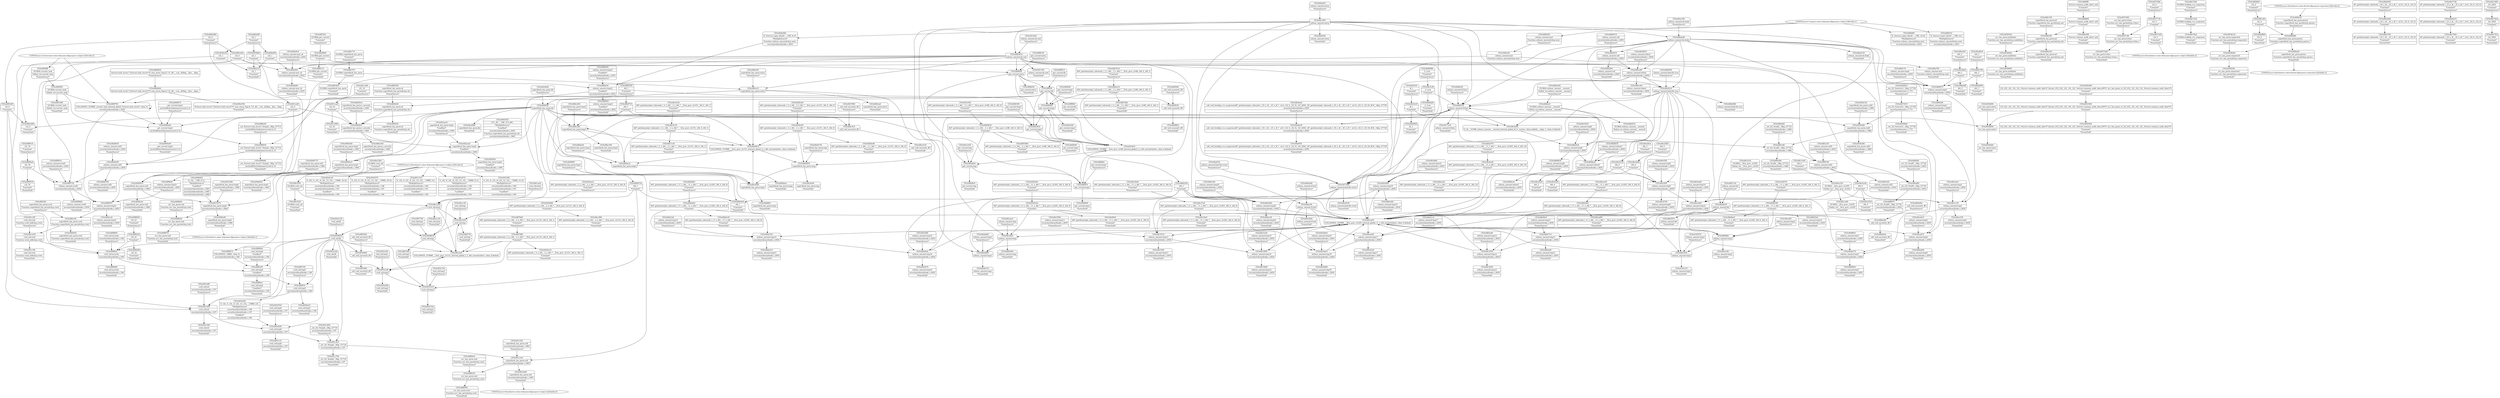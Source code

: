 digraph {
	CE0x491c250 [shape=record,shape=Mrecord,label="{CE0x491c250|superblock_has_perm:call|security/selinux/hooks.c,1863|*SummSource*}"]
	CE0x48fe5f0 [shape=record,shape=Mrecord,label="{CE0x48fe5f0|superblock_has_perm:ad|Function::superblock_has_perm&Arg::ad::}"]
	CE0x48c2db0 [shape=record,shape=Mrecord,label="{CE0x48c2db0|i64_4|*Constant*|*SummSource*}"]
	CE0x4933470 [shape=record,shape=Mrecord,label="{CE0x4933470|superblock_has_perm:tmp6|security/selinux/hooks.c,1866}"]
	CE0x4937c90 [shape=record,shape=Mrecord,label="{CE0x4937c90|avc_has_perm:tclass|Function::avc_has_perm&Arg::tclass::}"]
	CE0x4946ce0 [shape=record,shape=Mrecord,label="{CE0x4946ce0|superblock_has_perm:sid1|security/selinux/hooks.c,1866|*SummSink*}"]
	CE0x48cebf0 [shape=record,shape=Mrecord,label="{CE0x48cebf0|selinux_umount:tmp2|*SummSource*}"]
	"CONST[source:1(input),value:2(dynamic)][purpose:{object}][SrcIdx:1]"
	CE0x48f62a0 [shape=record,shape=Mrecord,label="{CE0x48f62a0|i32_22|*Constant*}"]
	CE0x48bf500 [shape=record,shape=Mrecord,label="{CE0x48bf500|selinux_umount:land.lhs.true|*SummSource*}"]
	CE0x48b4af0 [shape=record,shape=Mrecord,label="{CE0x48b4af0|selinux_umount:tmp11|security/selinux/hooks.c,2650|*SummSink*}"]
	CE0x48e76a0 [shape=record,shape=Mrecord,label="{CE0x48e76a0|GLOBAL:lockdep_rcu_suspicious|*Constant*|*SummSink*}"]
	CE0x4938290 [shape=record,shape=Mrecord,label="{CE0x4938290|avc_has_perm:requested|Function::avc_has_perm&Arg::requested::|*SummSink*}"]
	CE0x48ce3c0 [shape=record,shape=Mrecord,label="{CE0x48ce3c0|GLOBAL:__llvm_gcov_ctr205|Global_var:__llvm_gcov_ctr205|*SummSource*}"]
	CE0x48f5e90 [shape=record,shape=Mrecord,label="{CE0x48f5e90|i32_0|*Constant*}"]
	CE0x48fc330 [shape=record,shape=Mrecord,label="{CE0x48fc330|selinux_umount:call5|security/selinux/hooks.c,2652|*SummSource*}"]
	CE0x48d9750 [shape=record,shape=Mrecord,label="{CE0x48d9750|cred_sid:tmp|*SummSink*}"]
	CE0x48dfe80 [shape=record,shape=Mrecord,label="{CE0x48dfe80|get_current:tmp2}"]
	CE0x491c760 [shape=record,shape=Mrecord,label="{CE0x491c760|_ret_i32_%tmp6,_!dbg_!27716|security/selinux/hooks.c,197|*SummSink*}"]
	CE0x48c05f0 [shape=record,shape=Mrecord,label="{CE0x48c05f0|selinux_umount:tmp9|security/selinux/hooks.c,2650|*SummSource*}"]
	CE0x493e8b0 [shape=record,shape=Mrecord,label="{CE0x493e8b0|_call_void_mcount()_#3}"]
	CE0x48ccb50 [shape=record,shape=Mrecord,label="{CE0x48ccb50|cred_sid:tmp}"]
	CE0x48e6f50 [shape=record,shape=Mrecord,label="{CE0x48e6f50|_call_void_lockdep_rcu_suspicious(i8*_getelementptr_inbounds_(_25_x_i8_,_25_x_i8_*_.str3,_i32_0,_i32_0),_i32_2650,_i8*_getelementptr_inbounds_(_45_x_i8_,_45_x_i8_*_.str12,_i32_0,_i32_0))_#10,_!dbg_!27729|security/selinux/hooks.c,2650|*SummSink*}"]
	CE0x48bf280 [shape=record,shape=Mrecord,label="{CE0x48bf280|selinux_umount:tmp4|security/selinux/hooks.c,2650|*SummSink*}"]
	CE0x48e1d30 [shape=record,shape=Mrecord,label="{CE0x48e1d30|cred_sid:cred|Function::cred_sid&Arg::cred::}"]
	CE0x48dce20 [shape=record,shape=Mrecord,label="{CE0x48dce20|selinux_umount:tmp20|security/selinux/hooks.c,2650|*SummSink*}"]
	CE0x48bbd40 [shape=record,shape=Mrecord,label="{CE0x48bbd40|_call_void_mcount()_#3|*SummSource*}"]
	"CONST[source:0(mediator),value:2(dynamic)][purpose:{subject}][SrcIdx:4]"
	CE0x48b2dd0 [shape=record,shape=Mrecord,label="{CE0x48b2dd0|i8*_getelementptr_inbounds_(_45_x_i8_,_45_x_i8_*_.str12,_i32_0,_i32_0)|*Constant*}"]
	CE0x48fe250 [shape=record,shape=Mrecord,label="{CE0x48fe250|superblock_has_perm:ad|Function::superblock_has_perm&Arg::ad::|*SummSink*}"]
	CE0x5c46570 [shape=record,shape=Mrecord,label="{CE0x5c46570|i64*_getelementptr_inbounds_(_11_x_i64_,_11_x_i64_*___llvm_gcov_ctr205,_i64_0,_i64_1)|*Constant*|*SummSource*}"]
	CE0x4905050 [shape=record,shape=Mrecord,label="{CE0x4905050|272:_i8*,_:_CRE_272,280_|*MultipleSource*|*LoadInst*|security/selinux/hooks.c,2652|Function::superblock_has_perm&Arg::sb::|security/selinux/hooks.c,1865}"]
	CE0x48cdb20 [shape=record,shape=Mrecord,label="{CE0x48cdb20|i64_3|*Constant*|*SummSource*}"]
	CE0x48fa490 [shape=record,shape=Mrecord,label="{CE0x48fa490|i32_1|*Constant*|*SummSource*}"]
	CE0x493aec0 [shape=record,shape=Mrecord,label="{CE0x493aec0|i64*_getelementptr_inbounds_(_2_x_i64_,_2_x_i64_*___llvm_gcov_ctr131,_i64_0,_i64_0)|*Constant*|*SummSource*}"]
	CE0x48fcba0 [shape=record,shape=Mrecord,label="{CE0x48fcba0|superblock_has_perm:entry|*SummSink*}"]
	CE0x493d150 [shape=record,shape=Mrecord,label="{CE0x493d150|0:_i32,_4:_i32,_8:_i32,_12:_i32,_:_CMRE_16,20_|*MultipleSource*|security/selinux/hooks.c,196|security/selinux/hooks.c,197|*LoadInst*|security/selinux/hooks.c,196}"]
	CE0x48fd500 [shape=record,shape=Mrecord,label="{CE0x48fd500|superblock_has_perm:sb|Function::superblock_has_perm&Arg::sb::|*SummSink*}"]
	CE0x48da400 [shape=record,shape=Mrecord,label="{CE0x48da400|selinux_umount:tmp6|security/selinux/hooks.c,2650|*SummSink*}"]
	CE0x48dfef0 [shape=record,shape=Mrecord,label="{CE0x48dfef0|get_current:tmp2|*SummSource*}"]
	CE0x48df6b0 [shape=record,shape=Mrecord,label="{CE0x48df6b0|_call_void_mcount()_#3|*SummSink*}"]
	CE0x48ccbc0 [shape=record,shape=Mrecord,label="{CE0x48ccbc0|COLLAPSED:_GCMRE___llvm_gcov_ctr131_internal_global_2_x_i64_zeroinitializer:_elem_0:default:}"]
	CE0x48f7700 [shape=record,shape=Mrecord,label="{CE0x48f7700|cred_sid:tmp1|*SummSource*}"]
	"CONST[source:0(mediator),value:2(dynamic)][purpose:{subject}][SnkIdx:0]"
	CE0x48b49c0 [shape=record,shape=Mrecord,label="{CE0x48b49c0|selinux_umount:tmp11|security/selinux/hooks.c,2650|*SummSource*}"]
	CE0x48ddc20 [shape=record,shape=Mrecord,label="{CE0x48ddc20|i64*_getelementptr_inbounds_(_11_x_i64_,_11_x_i64_*___llvm_gcov_ctr205,_i64_0,_i64_8)|*Constant*|*SummSink*}"]
	CE0x48c3630 [shape=record,shape=Mrecord,label="{CE0x48c3630|selinux_umount:tmp12|security/selinux/hooks.c,2650|*SummSink*}"]
	"CONST[source:0(mediator),value:0(static)][purpose:{operation}][SnkIdx:3]"
	CE0x48bdad0 [shape=record,shape=Mrecord,label="{CE0x48bdad0|selinux_umount:do.body}"]
	"CONST[source:2(external),value:2(dynamic)][purpose:{subject}][SrcIdx:3]"
	CE0x48b3910 [shape=record,shape=Mrecord,label="{CE0x48b3910|selinux_umount:do.end}"]
	CE0x48e33b0 [shape=record,shape=Mrecord,label="{CE0x48e33b0|GLOBAL:cred_sid|*Constant*|*SummSource*}"]
	CE0x48b45a0 [shape=record,shape=Mrecord,label="{CE0x48b45a0|selinux_umount:tmp10|security/selinux/hooks.c,2650|*SummSink*}"]
	CE0x4927c50 [shape=record,shape=Mrecord,label="{CE0x4927c50|i64*_getelementptr_inbounds_(_2_x_i64_,_2_x_i64_*___llvm_gcov_ctr151,_i64_0,_i64_1)|*Constant*|*SummSink*}"]
	CE0x491c600 [shape=record,shape=Mrecord,label="{CE0x491c600|_ret_i32_%tmp6,_!dbg_!27716|security/selinux/hooks.c,197|*SummSource*}"]
	CE0x48f9d70 [shape=record,shape=Mrecord,label="{CE0x48f9d70|selinux_umount:tmp21|security/selinux/hooks.c,2650}"]
	CE0x48cdc40 [shape=record,shape=Mrecord,label="{CE0x48cdc40|i64_0|*Constant*}"]
	CE0x48c44d0 [shape=record,shape=Mrecord,label="{CE0x48c44d0|superblock_has_perm:tmp1}"]
	CE0x48f8af0 [shape=record,shape=Mrecord,label="{CE0x48f8af0|get_current:entry}"]
	CE0x48d9630 [shape=record,shape=Mrecord,label="{CE0x48d9630|i64*_getelementptr_inbounds_(_2_x_i64_,_2_x_i64_*___llvm_gcov_ctr98,_i64_0,_i64_0)|*Constant*}"]
	CE0x48d9850 [shape=record,shape=Mrecord,label="{CE0x48d9850|cred_sid:tmp1}"]
	"CONST[source:0(mediator),value:0(static)][purpose:{operation}][SrcIdx:2]"
	CE0x48dd8d0 [shape=record,shape=Mrecord,label="{CE0x48dd8d0|GLOBAL:get_current|*Constant*}"]
	CE0x4946d50 [shape=record,shape=Mrecord,label="{CE0x4946d50|8:_i32,_:_CRE_8,12_|*MultipleSource*|*LoadInst*|security/selinux/hooks.c,1865|security/selinux/hooks.c,1865|security/selinux/hooks.c,1866}"]
	CE0x48c1a00 [shape=record,shape=Mrecord,label="{CE0x48c1a00|i64_0|*Constant*|*SummSource*}"]
	CE0x48b3700 [shape=record,shape=Mrecord,label="{CE0x48b3700|i8*_getelementptr_inbounds_(_45_x_i8_,_45_x_i8_*_.str12,_i32_0,_i32_0)|*Constant*|*SummSink*}"]
	CE0x4939bb0 [shape=record,shape=Mrecord,label="{CE0x4939bb0|_ret_i32_%retval.0,_!dbg_!27728|security/selinux/avc.c,775|*SummSink*}"]
	CE0x48bb340 [shape=record,shape=Mrecord,label="{CE0x48bb340|i64_1|*Constant*|*SummSource*}"]
	CE0x48e1a00 [shape=record,shape=Mrecord,label="{CE0x48e1a00|cred_sid:entry}"]
	CE0x48bcc60 [shape=record,shape=Mrecord,label="{CE0x48bcc60|selinux_umount:tobool|security/selinux/hooks.c,2650|*SummSink*}"]
	CE0x48e7220 [shape=record,shape=Mrecord,label="{CE0x48e7220|GLOBAL:lockdep_rcu_suspicious|*Constant*}"]
	CE0x48cac20 [shape=record,shape=Mrecord,label="{CE0x48cac20|i64*_getelementptr_inbounds_(_11_x_i64_,_11_x_i64_*___llvm_gcov_ctr205,_i64_0,_i64_9)|*Constant*|*SummSource*}"]
	CE0x48bf960 [shape=record,shape=Mrecord,label="{CE0x48bf960|selinux_umount:tmp2}"]
	CE0x48fd340 [shape=record,shape=Mrecord,label="{CE0x48fd340|superblock_has_perm:sb|Function::superblock_has_perm&Arg::sb::|*SummSource*}"]
	CE0x48bc500 [shape=record,shape=Mrecord,label="{CE0x48bc500|superblock_has_perm:tmp3|*SummSink*}"]
	CE0x48b6650 [shape=record,shape=Mrecord,label="{CE0x48b6650|%struct.task_struct*_(%struct.task_struct**)*_asm_movq_%gs:$_1:P_,$0_,_r,im,_dirflag_,_fpsr_,_flags_|*SummSource*}"]
	CE0x48cad90 [shape=record,shape=Mrecord,label="{CE0x48cad90|i64*_getelementptr_inbounds_(_11_x_i64_,_11_x_i64_*___llvm_gcov_ctr205,_i64_0,_i64_9)|*Constant*|*SummSink*}"]
	CE0x48c4130 [shape=record,shape=Mrecord,label="{CE0x48c4130|i64*_getelementptr_inbounds_(_2_x_i64_,_2_x_i64_*___llvm_gcov_ctr151,_i64_0,_i64_1)|*Constant*}"]
	CE0x493d370 [shape=record,shape=Mrecord,label="{CE0x493d370|0:_i32,_4:_i32,_8:_i32,_12:_i32,_:_CMRE_20,24_|*MultipleSource*|security/selinux/hooks.c,196|security/selinux/hooks.c,197|*LoadInst*|security/selinux/hooks.c,196}"]
	CE0x4938540 [shape=record,shape=Mrecord,label="{CE0x4938540|avc_has_perm:auditdata|Function::avc_has_perm&Arg::auditdata::|*SummSource*}"]
	CE0x48b8b30 [shape=record,shape=Mrecord,label="{CE0x48b8b30|selinux_umount:tobool1|security/selinux/hooks.c,2650|*SummSource*}"]
	CE0x48de410 [shape=record,shape=Mrecord,label="{CE0x48de410|selinux_umount:tmp15|security/selinux/hooks.c,2650|*SummSink*}"]
	CE0x48ff2f0 [shape=record,shape=Mrecord,label="{CE0x48ff2f0|get_current:bb}"]
	CE0x48e3e30 [shape=record,shape=Mrecord,label="{CE0x48e3e30|_call_void_mcount()_#3|*SummSink*}"]
	CE0x48b50c0 [shape=record,shape=Mrecord,label="{CE0x48b50c0|superblock_has_perm:s_security|security/selinux/hooks.c,1865|*SummSource*}"]
	CE0x48b1de0 [shape=record,shape=Mrecord,label="{CE0x48b1de0|i32_0|*Constant*}"]
	CE0x48cd9d0 [shape=record,shape=Mrecord,label="{CE0x48cd9d0|superblock_has_perm:bb|*SummSink*}"]
	CE0x48c5230 [shape=record,shape=Mrecord,label="{CE0x48c5230|i64_5|*Constant*}"]
	CE0x48f6fc0 [shape=record,shape=Mrecord,label="{CE0x48f6fc0|cred_sid:tmp4|*LoadInst*|security/selinux/hooks.c,196|*SummSink*}"]
	CE0x493a130 [shape=record,shape=Mrecord,label="{CE0x493a130|cred_sid:bb|*SummSource*}"]
	CE0x48ce530 [shape=record,shape=Mrecord,label="{CE0x48ce530|selinux_umount:tmp5|security/selinux/hooks.c,2650|*SummSink*}"]
	CE0x493b580 [shape=record,shape=Mrecord,label="{CE0x493b580|i32_(i32,_i32,_i16,_i32,_%struct.common_audit_data*)*_bitcast_(i32_(i32,_i32,_i16,_i32,_%struct.common_audit_data.495*)*_avc_has_perm_to_i32_(i32,_i32,_i16,_i32,_%struct.common_audit_data*)*)|*Constant*|*SummSink*}"]
	CE0x48f6c60 [shape=record,shape=Mrecord,label="{CE0x48f6c60|cred_sid:tmp4|*LoadInst*|security/selinux/hooks.c,196}"]
	CE0x48fe060 [shape=record,shape=Mrecord,label="{CE0x48fe060|%struct.common_audit_data*_null|*Constant*|*SummSink*}"]
	CE0x493a3a0 [shape=record,shape=Mrecord,label="{CE0x493a3a0|cred_sid:bb|*SummSink*}"]
	CE0x5f216e0 [shape=record,shape=Mrecord,label="{CE0x5f216e0|selinux_umount:do.end|*SummSource*}"]
	CE0x48c28c0 [shape=record,shape=Mrecord,label="{CE0x48c28c0|i64_5|*Constant*|*SummSource*}"]
	CE0x48aecf0 [shape=record,shape=Mrecord,label="{CE0x48aecf0|selinux_umount:if.end}"]
	CE0x48ce4c0 [shape=record,shape=Mrecord,label="{CE0x48ce4c0|selinux_umount:tmp5|security/selinux/hooks.c,2650|*SummSource*}"]
	CE0x48b4c60 [shape=record,shape=Mrecord,label="{CE0x48b4c60|selinux_umount:tmp12|security/selinux/hooks.c,2650|*SummSource*}"]
	CE0x48ce180 [shape=record,shape=Mrecord,label="{CE0x48ce180|selinux_umount:do.body|*SummSource*}"]
	CE0x48c0700 [shape=record,shape=Mrecord,label="{CE0x48c0700|selinux_umount:tmp9|security/selinux/hooks.c,2650|*SummSink*}"]
	CE0x48c5b80 [shape=record,shape=Mrecord,label="{CE0x48c5b80|selinux_umount:tmp14|security/selinux/hooks.c,2650|*SummSink*}"]
	CE0x48cd820 [shape=record,shape=Mrecord,label="{CE0x48cd820|superblock_has_perm:bb|*SummSource*}"]
	CE0x48e3420 [shape=record,shape=Mrecord,label="{CE0x48e3420|GLOBAL:cred_sid|*Constant*|*SummSink*}"]
	CE0x48c5cf0 [shape=record,shape=Mrecord,label="{CE0x48c5cf0|i1_true|*Constant*}"]
	CE0x48e6a70 [shape=record,shape=Mrecord,label="{CE0x48e6a70|i8*_getelementptr_inbounds_(_25_x_i8_,_25_x_i8_*_.str3,_i32_0,_i32_0)|*Constant*}"]
	CE0x48dc970 [shape=record,shape=Mrecord,label="{CE0x48dc970|i64*_getelementptr_inbounds_(_11_x_i64_,_11_x_i64_*___llvm_gcov_ctr205,_i64_0,_i64_10)|*Constant*|*SummSource*}"]
	CE0x48e7900 [shape=record,shape=Mrecord,label="{CE0x48e7900|i8*_getelementptr_inbounds_(_25_x_i8_,_25_x_i8_*_.str3,_i32_0,_i32_0)|*Constant*|*SummSink*}"]
	CE0x48e6730 [shape=record,shape=Mrecord,label="{CE0x48e6730|superblock_has_perm:tmp|*SummSource*}"]
	CE0x48ccc30 [shape=record,shape=Mrecord,label="{CE0x48ccc30|cred_sid:tmp|*SummSource*}"]
	CE0x493e7b0 [shape=record,shape=Mrecord,label="{CE0x493e7b0|cred_sid:tmp3|*SummSink*}"]
	CE0x48fb300 [shape=record,shape=Mrecord,label="{CE0x48fb300|selinux_umount:mnt|Function::selinux_umount&Arg::mnt::|*SummSource*}"]
	CE0x4938690 [shape=record,shape=Mrecord,label="{CE0x4938690|avc_has_perm:auditdata|Function::avc_has_perm&Arg::auditdata::|*SummSink*}"]
	CE0x48f8840 [shape=record,shape=Mrecord,label="{CE0x48f8840|avc_has_perm:tsid|Function::avc_has_perm&Arg::tsid::|*SummSource*}"]
	CE0x48b8310 [shape=record,shape=Mrecord,label="{CE0x48b8310|selinux_umount:call|security/selinux/hooks.c,2650|*SummSource*}"]
	CE0x491cca0 [shape=record,shape=Mrecord,label="{CE0x491cca0|i32_16|*Constant*}"]
	CE0x48f6de0 [shape=record,shape=Mrecord,label="{CE0x48f6de0|cred_sid:tmp4|*LoadInst*|security/selinux/hooks.c,196|*SummSource*}"]
	CE0x48e6900 [shape=record,shape=Mrecord,label="{CE0x48e6900|i8_1|*Constant*|*SummSink*}"]
	CE0x48fbf20 [shape=record,shape=Mrecord,label="{CE0x48fbf20|selinux_umount:tmp22|*LoadInst*|security/selinux/hooks.c,2652|*SummSink*}"]
	CE0x48abd60 [shape=record,shape=Mrecord,label="{CE0x48abd60|selinux_umount:tmp1}"]
	CE0x48c2a60 [shape=record,shape=Mrecord,label="{CE0x48c2a60|selinux_umount:tmp10|security/selinux/hooks.c,2650}"]
	CE0x48f6670 [shape=record,shape=Mrecord,label="{CE0x48f6670|COLLAPSED:_CMRE:_elem_0::|security/selinux/hooks.c,196}"]
	CE0x4933580 [shape=record,shape=Mrecord,label="{CE0x4933580|superblock_has_perm:tmp6|security/selinux/hooks.c,1866|*SummSource*}"]
	CE0x48fab30 [shape=record,shape=Mrecord,label="{CE0x48fab30|superblock_has_perm:tmp2|*SummSource*}"]
	CE0x48fe3d0 [shape=record,shape=Mrecord,label="{CE0x48fe3d0|_ret_i32_%call2,_!dbg_!27722|security/selinux/hooks.c,1866}"]
	CE0x48ceac0 [shape=record,shape=Mrecord,label="{CE0x48ceac0|selinux_umount:tmp|*SummSource*}"]
	CE0x493b140 [shape=record,shape=Mrecord,label="{CE0x493b140|superblock_has_perm:call2|security/selinux/hooks.c,1866|*SummSource*}"]
	CE0x48c55f0 [shape=record,shape=Mrecord,label="{CE0x48c55f0|selinux_umount:tmp13|security/selinux/hooks.c,2650|*SummSink*}"]
	CE0x48f66e0 [shape=record,shape=Mrecord,label="{CE0x48f66e0|cred_sid:security|security/selinux/hooks.c,196}"]
	CE0x48bfc50 [shape=record,shape=Mrecord,label="{CE0x48bfc50|selinux_umount:if.then}"]
	CE0x48f8970 [shape=record,shape=Mrecord,label="{CE0x48f8970|avc_has_perm:tsid|Function::avc_has_perm&Arg::tsid::|*SummSink*}"]
	CE0x48dd290 [shape=record,shape=Mrecord,label="{CE0x48dd290|selinux_umount:call3|security/selinux/hooks.c,2650}"]
	CE0x49378d0 [shape=record,shape=Mrecord,label="{CE0x49378d0|i16_5|*Constant*|*SummSource*}"]
	CE0x48cdde0 [shape=record,shape=Mrecord,label="{CE0x48cdde0|i64_2|*Constant*}"]
	CE0x48b5190 [shape=record,shape=Mrecord,label="{CE0x48b5190|superblock_has_perm:s_security|security/selinux/hooks.c,1865|*SummSink*}"]
	CE0x493c7e0 [shape=record,shape=Mrecord,label="{CE0x493c7e0|0:_i32,_4:_i32,_8:_i32,_12:_i32,_:_CMRE_0,4_|*MultipleSource*|security/selinux/hooks.c,196|security/selinux/hooks.c,197|*LoadInst*|security/selinux/hooks.c,196}"]
	CE0x48bd470 [shape=record,shape=Mrecord,label="{CE0x48bd470|GLOBAL:selinux_umount.__warned|Global_var:selinux_umount.__warned|*SummSink*}"]
	CE0x48df190 [shape=record,shape=Mrecord,label="{CE0x48df190|get_current:tmp3|*SummSource*}"]
	CE0x48bc280 [shape=record,shape=Mrecord,label="{CE0x48bc280|superblock_has_perm:tmp3}"]
	CE0x48c2bd0 [shape=record,shape=Mrecord,label="{CE0x48c2bd0|i64_4|*Constant*}"]
	CE0x492eca0 [shape=record,shape=Mrecord,label="{CE0x492eca0|superblock_has_perm:tmp4|*LoadInst*|security/selinux/hooks.c,1865}"]
	CE0x48bc400 [shape=record,shape=Mrecord,label="{CE0x48bc400|superblock_has_perm:tmp3|*SummSource*}"]
	CE0x493e740 [shape=record,shape=Mrecord,label="{CE0x493e740|cred_sid:tmp3|*SummSource*}"]
	CE0x48c5510 [shape=record,shape=Mrecord,label="{CE0x48c5510|selinux_umount:tmp13|security/selinux/hooks.c,2650}"]
	CE0x493b360 [shape=record,shape=Mrecord,label="{CE0x493b360|i32_(i32,_i32,_i16,_i32,_%struct.common_audit_data*)*_bitcast_(i32_(i32,_i32,_i16,_i32,_%struct.common_audit_data.495*)*_avc_has_perm_to_i32_(i32,_i32,_i16,_i32,_%struct.common_audit_data*)*)|*Constant*|*SummSource*}"]
	"CONST[source:0(mediator),value:2(dynamic)][purpose:{object}][SnkIdx:1]"
	CE0x48fe700 [shape=record,shape=Mrecord,label="{CE0x48fe700|superblock_has_perm:ad|Function::superblock_has_perm&Arg::ad::|*SummSource*}"]
	CE0x493c970 [shape=record,shape=Mrecord,label="{CE0x493c970|0:_i32,_4:_i32,_8:_i32,_12:_i32,_:_CMRE_8,12_|*MultipleSource*|security/selinux/hooks.c,196|security/selinux/hooks.c,197|*LoadInst*|security/selinux/hooks.c,196}"]
	CE0x491d3f0 [shape=record,shape=Mrecord,label="{CE0x491d3f0|i64*_getelementptr_inbounds_(_2_x_i64_,_2_x_i64_*___llvm_gcov_ctr98,_i64_0,_i64_0)|*Constant*|*SummSource*}"]
	CE0x48c3b40 [shape=record,shape=Mrecord,label="{CE0x48c3b40|i64*_getelementptr_inbounds_(_11_x_i64_,_11_x_i64_*___llvm_gcov_ctr205,_i64_0,_i64_6)|*Constant*|*SummSource*}"]
	CE0x48de9c0 [shape=record,shape=Mrecord,label="{CE0x48de9c0|selinux_umount:mnt_sb|security/selinux/hooks.c,2652|*SummSource*}"]
	CE0x492f0e0 [shape=record,shape=Mrecord,label="{CE0x492f0e0|superblock_has_perm:tmp4|*LoadInst*|security/selinux/hooks.c,1865|*SummSink*}"]
	CE0x48c4440 [shape=record,shape=Mrecord,label="{CE0x48c4440|superblock_has_perm:tmp|*SummSink*}"]
	CE0x48c0260 [shape=record,shape=Mrecord,label="{CE0x48c0260|selinux_umount:if.end|*SummSink*}"]
	CE0x48ddab0 [shape=record,shape=Mrecord,label="{CE0x48ddab0|i1_true|*Constant*|*SummSink*}"]
	CE0x493b280 [shape=record,shape=Mrecord,label="{CE0x493b280|superblock_has_perm:call2|security/selinux/hooks.c,1866|*SummSink*}"]
	CE0x48bf750 [shape=record,shape=Mrecord,label="{CE0x48bf750|i64_1|*Constant*}"]
	CE0x48b37a0 [shape=record,shape=Mrecord,label="{CE0x48b37a0|selinux_umount:bb|*SummSource*}"]
	CE0x48fef40 [shape=record,shape=Mrecord,label="{CE0x48fef40|_ret_i32_%call5,_!dbg_!27742|security/selinux/hooks.c,2652|*SummSource*}"]
	CE0x48e04e0 [shape=record,shape=Mrecord,label="{CE0x48e04e0|get_current:tmp3}"]
	CE0x65941b0 [shape=record,shape=Mrecord,label="{CE0x65941b0|i64*_getelementptr_inbounds_(_11_x_i64_,_11_x_i64_*___llvm_gcov_ctr205,_i64_0,_i64_0)|*Constant*}"]
	CE0x48cb1c0 [shape=record,shape=Mrecord,label="{CE0x48cb1c0|selinux_umount:tmp17|security/selinux/hooks.c,2650|*SummSource*}"]
	CE0x493bd10 [shape=record,shape=Mrecord,label="{CE0x493bd10|cred_sid:tmp5|security/selinux/hooks.c,196|*SummSink*}"]
	CE0x48abdd0 [shape=record,shape=Mrecord,label="{CE0x48abdd0|selinux_umount:tmp1|*SummSource*}"]
	CE0x48deb80 [shape=record,shape=Mrecord,label="{CE0x48deb80|selinux_umount:mnt_sb|security/selinux/hooks.c,2652|*SummSink*}"]
	CE0x48f6800 [shape=record,shape=Mrecord,label="{CE0x48f6800|cred_sid:security|security/selinux/hooks.c,196|*SummSource*}"]
	CE0x48b2610 [shape=record,shape=Mrecord,label="{CE0x48b2610|selinux_umount:call|security/selinux/hooks.c,2650}"]
	CE0x48bef20 [shape=record,shape=Mrecord,label="{CE0x48bef20|i64_2|*Constant*|*SummSource*}"]
	CE0x48dd980 [shape=record,shape=Mrecord,label="{CE0x48dd980|i1_true|*Constant*|*SummSource*}"]
	CE0x493c300 [shape=record,shape=Mrecord,label="{CE0x493c300|cred_sid:sid|security/selinux/hooks.c,197}"]
	CE0x48fc770 [shape=record,shape=Mrecord,label="{CE0x48fc770|GLOBAL:superblock_has_perm|*Constant*|*SummSource*}"]
	CE0x48fe8d0 [shape=record,shape=Mrecord,label="{CE0x48fe8d0|_ret_i32_%call2,_!dbg_!27722|security/selinux/hooks.c,1866|*SummSource*}"]
	CE0x48fa1e0 [shape=record,shape=Mrecord,label="{CE0x48fa1e0|selinux_umount:tmp21|security/selinux/hooks.c,2650|*SummSink*}"]
	CE0x4939f30 [shape=record,shape=Mrecord,label="{CE0x4939f30|cred_sid:bb}"]
	CE0x48fc570 [shape=record,shape=Mrecord,label="{CE0x48fc570|GLOBAL:superblock_has_perm|*Constant*}"]
	CE0x48df290 [shape=record,shape=Mrecord,label="{CE0x48df290|get_current:tmp3|*SummSink*}"]
	CE0x48fd2d0 [shape=record,shape=Mrecord,label="{CE0x48fd2d0|superblock_has_perm:sb|Function::superblock_has_perm&Arg::sb::}"]
	CE0x48d9ab0 [shape=record,shape=Mrecord,label="{CE0x48d9ab0|get_current:tmp4|./arch/x86/include/asm/current.h,14}"]
	CE0x5f217b0 [shape=record,shape=Mrecord,label="{CE0x5f217b0|selinux_umount:do.end|*SummSink*}"]
	CE0x492eec0 [shape=record,shape=Mrecord,label="{CE0x492eec0|superblock_has_perm:tmp4|*LoadInst*|security/selinux/hooks.c,1865|*SummSource*}"]
	CE0x48bb4a0 [shape=record,shape=Mrecord,label="{CE0x48bb4a0|i64_1|*Constant*|*SummSink*}"]
	CE0x48fbb30 [shape=record,shape=Mrecord,label="{CE0x48fbb30|selinux_umount:tmp22|*LoadInst*|security/selinux/hooks.c,2652}"]
	CE0x493bbb0 [shape=record,shape=Mrecord,label="{CE0x493bbb0|avc_has_perm:entry|*SummSink*}"]
	CE0x49083f0 [shape=record,shape=Mrecord,label="{CE0x49083f0|superblock_has_perm:bb}"]
	CE0x48faa50 [shape=record,shape=Mrecord,label="{CE0x48faa50|selinux_umount:mnt|Function::selinux_umount&Arg::mnt::}"]
	CE0x48b3650 [shape=record,shape=Mrecord,label="{CE0x48b3650|i8*_getelementptr_inbounds_(_45_x_i8_,_45_x_i8_*_.str12,_i32_0,_i32_0)|*Constant*|*SummSource*}"]
	CE0x48f68d0 [shape=record,shape=Mrecord,label="{CE0x48f68d0|cred_sid:security|security/selinux/hooks.c,196|*SummSink*}"]
	CE0x48dca20 [shape=record,shape=Mrecord,label="{CE0x48dca20|i64*_getelementptr_inbounds_(_11_x_i64_,_11_x_i64_*___llvm_gcov_ctr205,_i64_0,_i64_10)|*Constant*|*SummSink*}"]
	CE0x48f8c30 [shape=record,shape=Mrecord,label="{CE0x48f8c30|get_current:entry|*SummSource*}"]
	CE0x4938120 [shape=record,shape=Mrecord,label="{CE0x4938120|avc_has_perm:requested|Function::avc_has_perm&Arg::requested::|*SummSource*}"]
	CE0x48e6ea0 [shape=record,shape=Mrecord,label="{CE0x48e6ea0|_call_void_lockdep_rcu_suspicious(i8*_getelementptr_inbounds_(_25_x_i8_,_25_x_i8_*_.str3,_i32_0,_i32_0),_i32_2650,_i8*_getelementptr_inbounds_(_45_x_i8_,_45_x_i8_*_.str12,_i32_0,_i32_0))_#10,_!dbg_!27729|security/selinux/hooks.c,2650|*SummSource*}"]
	CE0x48bfa30 [shape=record,shape=Mrecord,label="{CE0x48bfa30|selinux_umount:if.then|*SummSource*}"]
	CE0x4163110 [shape=record,shape=Mrecord,label="{CE0x4163110|selinux_umount:tmp3|*SummSink*}"]
	CE0x48e7be0 [shape=record,shape=Mrecord,label="{CE0x48e7be0|i32_2650|*Constant*}"]
	CE0x48f95c0 [shape=record,shape=Mrecord,label="{CE0x48f95c0|i32_78|*Constant*|*SummSource*}"]
	CE0x48ad130 [shape=record,shape=Mrecord,label="{CE0x48ad130|selinux_umount:do.body|*SummSink*}"]
	CE0x48afc50 [shape=record,shape=Mrecord,label="{CE0x48afc50|selinux_umount:land.lhs.true2|*SummSource*}"]
	CE0x48e1c20 [shape=record,shape=Mrecord,label="{CE0x48e1c20|cred_sid:entry|*SummSink*}"]
	CE0x48dedb0 [shape=record,shape=Mrecord,label="{CE0x48dedb0|8:_%struct.super_block*,_:_CRE_8,16_|*MultipleSource*|Function::selinux_umount&Arg::mnt::|security/selinux/hooks.c,2652}"]
	CE0x48fd030 [shape=record,shape=Mrecord,label="{CE0x48fd030|superblock_has_perm:cred|Function::superblock_has_perm&Arg::cred::|*SummSink*}"]
	CE0x48faba0 [shape=record,shape=Mrecord,label="{CE0x48faba0|superblock_has_perm:tmp2|*SummSink*}"]
	CE0x4905660 [shape=record,shape=Mrecord,label="{CE0x4905660|i64*_getelementptr_inbounds_(_2_x_i64_,_2_x_i64_*___llvm_gcov_ctr98,_i64_0,_i64_0)|*Constant*|*SummSink*}"]
	CE0x4946ed0 [shape=record,shape=Mrecord,label="{CE0x4946ed0|superblock_has_perm:tmp6|security/selinux/hooks.c,1866|*SummSink*}"]
	CE0x48d97e0 [shape=record,shape=Mrecord,label="{CE0x48d97e0|i64_1|*Constant*}"]
	CE0x48cb860 [shape=record,shape=Mrecord,label="{CE0x48cb860|selinux_umount:tmp18|security/selinux/hooks.c,2650|*SummSink*}"]
	CE0x490a9a0 [shape=record,shape=Mrecord,label="{CE0x490a9a0|get_current:tmp}"]
	CE0x48f9550 [shape=record,shape=Mrecord,label="{CE0x48f9550|i32_78|*Constant*|*SummSink*}"]
	CE0x48afa50 [shape=record,shape=Mrecord,label="{CE0x48afa50|selinux_umount:entry|*SummSource*}"]
	CE0x48f7bb0 [shape=record,shape=Mrecord,label="{CE0x48f7bb0|i64*_getelementptr_inbounds_(_2_x_i64_,_2_x_i64_*___llvm_gcov_ctr131,_i64_0,_i64_1)|*Constant*|*SummSource*}"]
	CE0x48dca90 [shape=record,shape=Mrecord,label="{CE0x48dca90|selinux_umount:tmp19|security/selinux/hooks.c,2650|*SummSink*}"]
	CE0x48f9050 [shape=record,shape=Mrecord,label="{CE0x48f9050|_ret_%struct.task_struct*_%tmp4,_!dbg_!27714|./arch/x86/include/asm/current.h,14}"]
	CE0x5d77ce0 [shape=record,shape=Mrecord,label="{CE0x5d77ce0|selinux_umount:if.then|*SummSink*}"]
	CE0x48faac0 [shape=record,shape=Mrecord,label="{CE0x48faac0|superblock_has_perm:tmp2}"]
	CE0x48bc5c0 [shape=record,shape=Mrecord,label="{CE0x48bc5c0|_call_void_mcount()_#3}"]
	CE0x48dcc80 [shape=record,shape=Mrecord,label="{CE0x48dcc80|selinux_umount:tmp20|security/selinux/hooks.c,2650|*SummSource*}"]
	CE0x48bf6e0 [shape=record,shape=Mrecord,label="{CE0x48bf6e0|get_current:tmp|*SummSink*}"]
	CE0x48bffe0 [shape=record,shape=Mrecord,label="{CE0x48bffe0|get_current:tmp1|*SummSource*}"]
	CE0x48cb9d0 [shape=record,shape=Mrecord,label="{CE0x48cb9d0|selinux_umount:tmp19|security/selinux/hooks.c,2650}"]
	CE0x48fcc80 [shape=record,shape=Mrecord,label="{CE0x48fcc80|i32_4|*Constant*}"]
	CE0x4900ff0 [shape=record,shape=Mrecord,label="{CE0x4900ff0|GLOBAL:current_task|Global_var:current_task|*SummSource*}"]
	CE0x48fa5c0 [shape=record,shape=Mrecord,label="{CE0x48fa5c0|i32_1|*Constant*|*SummSink*}"]
	CE0x48c4320 [shape=record,shape=Mrecord,label="{CE0x48c4320|i64*_getelementptr_inbounds_(_2_x_i64_,_2_x_i64_*___llvm_gcov_ctr151,_i64_0,_i64_1)|*Constant*|*SummSource*}"]
	CE0x48fda40 [shape=record,shape=Mrecord,label="{CE0x48fda40|superblock_has_perm:perms|Function::superblock_has_perm&Arg::perms::|*SummSink*}"]
	CE0x48cd520 [shape=record,shape=Mrecord,label="{CE0x48cd520|selinux_umount:land.lhs.true2|*SummSink*}"]
	CE0x48b7bb0 [shape=record,shape=Mrecord,label="{CE0x48b7bb0|i64*_getelementptr_inbounds_(_2_x_i64_,_2_x_i64_*___llvm_gcov_ctr98,_i64_0,_i64_1)|*Constant*|*SummSink*}"]
	CE0x491ca20 [shape=record,shape=Mrecord,label="{CE0x491ca20|i32_0|*Constant*}"]
	CE0x491c030 [shape=record,shape=Mrecord,label="{CE0x491c030|get_current:tmp|*SummSource*}"]
	CE0x4900f50 [shape=record,shape=Mrecord,label="{CE0x4900f50|GLOBAL:current_task|Global_var:current_task}"]
	CE0x48df5b0 [shape=record,shape=Mrecord,label="{CE0x48df5b0|_call_void_mcount()_#3|*SummSource*}"]
	CE0x48c5800 [shape=record,shape=Mrecord,label="{CE0x48c5800|selinux_umount:tmp14|security/selinux/hooks.c,2650}"]
	CE0x48bb2d0 [shape=record,shape=Mrecord,label="{CE0x48bb2d0|i64_1|*Constant*}"]
	"CONST[source:0(mediator),value:2(dynamic)][purpose:{object}][SnkIdx:2]"
	CE0x4900e90 [shape=record,shape=Mrecord,label="{CE0x4900e90|get_current:tmp4|./arch/x86/include/asm/current.h,14|*SummSink*}"]
	CE0x48e03d0 [shape=record,shape=Mrecord,label="{CE0x48e03d0|get_current:tmp2|*SummSink*}"]
	CE0x48fdbf0 [shape=record,shape=Mrecord,label="{CE0x48fdbf0|%struct.common_audit_data*_null|*Constant*}"]
	CE0x48dc8e0 [shape=record,shape=Mrecord,label="{CE0x48dc8e0|i64*_getelementptr_inbounds_(_11_x_i64_,_11_x_i64_*___llvm_gcov_ctr205,_i64_0,_i64_9)|*Constant*}"]
	CE0x493b0d0 [shape=record,shape=Mrecord,label="{CE0x493b0d0|superblock_has_perm:call2|security/selinux/hooks.c,1866}"]
	CE0x48c5580 [shape=record,shape=Mrecord,label="{CE0x48c5580|selinux_umount:tmp13|security/selinux/hooks.c,2650|*SummSource*}"]
	CE0x48b2060 [shape=record,shape=Mrecord,label="{CE0x48b2060|i32_0|*Constant*|*SummSource*}"]
	CE0x48da790 [shape=record,shape=Mrecord,label="{CE0x48da790|i64_3|*Constant*}"]
	CE0x48bfb00 [shape=record,shape=Mrecord,label="{CE0x48bfb00|get_current:tmp1|*SummSink*}"]
	CE0x48e6e30 [shape=record,shape=Mrecord,label="{CE0x48e6e30|_call_void_lockdep_rcu_suspicious(i8*_getelementptr_inbounds_(_25_x_i8_,_25_x_i8_*_.str3,_i32_0,_i32_0),_i32_2650,_i8*_getelementptr_inbounds_(_45_x_i8_,_45_x_i8_*_.str12,_i32_0,_i32_0))_#10,_!dbg_!27729|security/selinux/hooks.c,2650}"]
	CE0x493e5c0 [shape=record,shape=Mrecord,label="{CE0x493e5c0|cred_sid:tmp3}"]
	CE0x48b3870 [shape=record,shape=Mrecord,label="{CE0x48b3870|selinux_umount:bb|*SummSink*}"]
	CE0x48bb260 [shape=record,shape=Mrecord,label="{CE0x48bb260|selinux_umount:tmp|*SummSink*}"]
	CE0x48f71f0 [shape=record,shape=Mrecord,label="{CE0x48f71f0|cred_sid:tmp5|security/selinux/hooks.c,196|*SummSource*}"]
	CE0x48f7880 [shape=record,shape=Mrecord,label="{CE0x48f7880|i64*_getelementptr_inbounds_(_2_x_i64_,_2_x_i64_*___llvm_gcov_ctr131,_i64_0,_i64_1)|*Constant*}"]
	CE0x48dcb00 [shape=record,shape=Mrecord,label="{CE0x48dcb00|selinux_umount:tmp20|security/selinux/hooks.c,2650}"]
	CE0x48e3280 [shape=record,shape=Mrecord,label="{CE0x48e3280|superblock_has_perm:call|security/selinux/hooks.c,1863|*SummSink*}"]
	CE0x48cbfb0 [shape=record,shape=Mrecord,label="{CE0x48cbfb0|selinux_umount:tmp19|security/selinux/hooks.c,2650|*SummSource*}"]
	CE0x4903bb0 [shape=record,shape=Mrecord,label="{CE0x4903bb0|i32_1|*Constant*}"]
	CE0x48f5d90 [shape=record,shape=Mrecord,label="{CE0x48f5d90|_call_void_mcount()_#3|*SummSink*}"]
	CE0x493e2b0 [shape=record,shape=Mrecord,label="{CE0x493e2b0|cred_sid:tmp2|*SummSink*}"]
	CE0x6594220 [shape=record,shape=Mrecord,label="{CE0x6594220|i64*_getelementptr_inbounds_(_11_x_i64_,_11_x_i64_*___llvm_gcov_ctr205,_i64_0,_i64_0)|*Constant*|*SummSource*}"]
	CE0x48fd860 [shape=record,shape=Mrecord,label="{CE0x48fd860|i32_4|*Constant*|*SummSink*}"]
	CE0x48f9ef0 [shape=record,shape=Mrecord,label="{CE0x48f9ef0|selinux_umount:tmp21|security/selinux/hooks.c,2650|*SummSource*}"]
	CE0x4901060 [shape=record,shape=Mrecord,label="{CE0x4901060|GLOBAL:current_task|Global_var:current_task|*SummSink*}"]
	CE0x48abe70 [shape=record,shape=Mrecord,label="{CE0x48abe70|selinux_umount:tmp1|*SummSink*}"]
	CE0x48da800 [shape=record,shape=Mrecord,label="{CE0x48da800|i64_3|*Constant*|*SummSink*}"]
	CE0x4928e90 [shape=record,shape=Mrecord,label="{CE0x4928e90|i64*_getelementptr_inbounds_(_2_x_i64_,_2_x_i64_*___llvm_gcov_ctr151,_i64_0,_i64_0)|*Constant*|*SummSink*}"]
	CE0x48e8930 [shape=record,shape=Mrecord,label="{CE0x48e8930|selinux_umount:tobool|security/selinux/hooks.c,2650|*SummSource*}"]
	CE0x48fdff0 [shape=record,shape=Mrecord,label="{CE0x48fdff0|%struct.common_audit_data*_null|*Constant*|*SummSource*}"]
	CE0x491c4c0 [shape=record,shape=Mrecord,label="{CE0x491c4c0|_ret_i32_%tmp6,_!dbg_!27716|security/selinux/hooks.c,197}"]
	CE0x48b8ca0 [shape=record,shape=Mrecord,label="{CE0x48b8ca0|selinux_umount:tobool1|security/selinux/hooks.c,2650|*SummSink*}"]
	CE0x48f99b0 [shape=record,shape=Mrecord,label="{CE0x48f99b0|selinux_umount:cred4|security/selinux/hooks.c,2650|*SummSink*}"]
	CE0x48d8fb0 [shape=record,shape=Mrecord,label="{CE0x48d8fb0|superblock_has_perm:tmp1|*SummSink*}"]
	CE0x4928cd0 [shape=record,shape=Mrecord,label="{CE0x4928cd0|i64*_getelementptr_inbounds_(_2_x_i64_,_2_x_i64_*___llvm_gcov_ctr151,_i64_0,_i64_0)|*Constant*|*SummSource*}"]
	CE0x4937a00 [shape=record,shape=Mrecord,label="{CE0x4937a00|i16_5|*Constant*|*SummSink*}"]
	CE0x493c390 [shape=record,shape=Mrecord,label="{CE0x493c390|cred_sid:sid|security/selinux/hooks.c,197|*SummSink*}"]
	CE0x48f94a0 [shape=record,shape=Mrecord,label="{CE0x48f94a0|i32_78|*Constant*}"]
	CE0x48e5b70 [shape=record,shape=Mrecord,label="{CE0x48e5b70|selinux_umount:tmp16|security/selinux/hooks.c,2650|*SummSink*}"]
	CE0x48ff070 [shape=record,shape=Mrecord,label="{CE0x48ff070|_ret_i32_%call5,_!dbg_!27742|security/selinux/hooks.c,2652|*SummSink*}"]
	CE0x4906870 [shape=record,shape=Mrecord,label="{CE0x4906870|get_current:tmp4|./arch/x86/include/asm/current.h,14|*SummSource*}"]
	CE0x48de330 [shape=record,shape=Mrecord,label="{CE0x48de330|selinux_umount:tmp15|security/selinux/hooks.c,2650}"]
	CE0x48f6490 [shape=record,shape=Mrecord,label="{CE0x48f6490|i32_22|*Constant*|*SummSink*}"]
	CE0x48bbde0 [shape=record,shape=Mrecord,label="{CE0x48bbde0|_call_void_mcount()_#3|*SummSink*}"]
	CE0x48c2930 [shape=record,shape=Mrecord,label="{CE0x48c2930|i64_5|*Constant*|*SummSink*}"]
	CE0x48dfac0 [shape=record,shape=Mrecord,label="{CE0x48dfac0|GLOBAL:selinux_umount.__warned|Global_var:selinux_umount.__warned}"]
	CE0x4933360 [shape=record,shape=Mrecord,label="{CE0x4933360|i32_(i32,_i32,_i16,_i32,_%struct.common_audit_data*)*_bitcast_(i32_(i32,_i32,_i16,_i32,_%struct.common_audit_data.495*)*_avc_has_perm_to_i32_(i32,_i32,_i16,_i32,_%struct.common_audit_data*)*)|*Constant*}"]
	CE0x48fe940 [shape=record,shape=Mrecord,label="{CE0x48fe940|_ret_i32_%call2,_!dbg_!27722|security/selinux/hooks.c,1866|*SummSink*}"]
	CE0x4939d80 [shape=record,shape=Mrecord,label="{CE0x4939d80|i64*_getelementptr_inbounds_(_2_x_i64_,_2_x_i64_*___llvm_gcov_ctr131,_i64_0,_i64_0)|*Constant*}"]
	CE0x48dd760 [shape=record,shape=Mrecord,label="{CE0x48dd760|selinux_umount:call3|security/selinux/hooks.c,2650|*SummSink*}"]
	CE0x48ddf20 [shape=record,shape=Mrecord,label="{CE0x48ddf20|i64*_getelementptr_inbounds_(_11_x_i64_,_11_x_i64_*___llvm_gcov_ctr205,_i64_0,_i64_8)|*Constant*|*SummSource*}"]
	CE0x48e5fc0 [shape=record,shape=Mrecord,label="{CE0x48e5fc0|i8_1|*Constant*|*SummSource*}"]
	CE0x48d8f40 [shape=record,shape=Mrecord,label="{CE0x48d8f40|superblock_has_perm:tmp1|*SummSource*}"]
	CE0x48b8830 [shape=record,shape=Mrecord,label="{CE0x48b8830|selinux_umount:tmp8|security/selinux/hooks.c,2650|*SummSink*}"]
	CE0x48ce9e0 [shape=record,shape=Mrecord,label="{CE0x48ce9e0|selinux_umount:tmp}"]
	CE0x4937b70 [shape=record,shape=Mrecord,label="{CE0x4937b70|_ret_i32_%retval.0,_!dbg_!27728|security/selinux/avc.c,775}"]
	CE0x48c3500 [shape=record,shape=Mrecord,label="{CE0x48c3500|selinux_umount:tmp12|security/selinux/hooks.c,2650}"]
	CE0x48c37a0 [shape=record,shape=Mrecord,label="{CE0x48c37a0|i64*_getelementptr_inbounds_(_11_x_i64_,_11_x_i64_*___llvm_gcov_ctr205,_i64_0,_i64_6)|*Constant*}"]
	CE0x4937d00 [shape=record,shape=Mrecord,label="{CE0x4937d00|avc_has_perm:tclass|Function::avc_has_perm&Arg::tclass::|*SummSource*}"]
	CE0x48de3a0 [shape=record,shape=Mrecord,label="{CE0x48de3a0|selinux_umount:tmp15|security/selinux/hooks.c,2650|*SummSource*}"]
	CE0x48f8640 [shape=record,shape=Mrecord,label="{CE0x48f8640|avc_has_perm:tsid|Function::avc_has_perm&Arg::tsid::}"]
	CE0x493d590 [shape=record,shape=Mrecord,label="{CE0x493d590|cred_sid:tmp6|security/selinux/hooks.c,197}"]
	CE0x48dd630 [shape=record,shape=Mrecord,label="{CE0x48dd630|selinux_umount:call3|security/selinux/hooks.c,2650|*SummSource*}"]
	CE0x48fca10 [shape=record,shape=Mrecord,label="{CE0x48fca10|superblock_has_perm:entry}"]
	CE0x48e3f50 [shape=record,shape=Mrecord,label="{CE0x48e3f50|GLOBAL:cred_sid|*Constant*}"]
	CE0x48af6e0 [shape=record,shape=Mrecord,label="{CE0x48af6e0|i64*_getelementptr_inbounds_(_11_x_i64_,_11_x_i64_*___llvm_gcov_ctr205,_i64_0,_i64_0)|*Constant*|*SummSink*}"]
	CE0x48fd6b0 [shape=record,shape=Mrecord,label="{CE0x48fd6b0|i32_4|*Constant*|*SummSource*}"]
	CE0x48ce330 [shape=record,shape=Mrecord,label="{CE0x48ce330|GLOBAL:__llvm_gcov_ctr205|Global_var:__llvm_gcov_ctr205}"]
	CE0x491c890 [shape=record,shape=Mrecord,label="{CE0x491c890|i32_16|*Constant*|*SummSink*}"]
	CE0x491c1e0 [shape=record,shape=Mrecord,label="{CE0x491c1e0|superblock_has_perm:call|security/selinux/hooks.c,1863}"]
	CE0x48fb6f0 [shape=record,shape=Mrecord,label="{CE0x48fb6f0|8:_%struct.super_block*,_:_CRE_16,20_|*MultipleSource*|Function::selinux_umount&Arg::mnt::|security/selinux/hooks.c,2652}"]
	CE0x48f8230 [shape=record,shape=Mrecord,label="{CE0x48f8230|avc_has_perm:ssid|Function::avc_has_perm&Arg::ssid::}"]
	CE0x48f8d30 [shape=record,shape=Mrecord,label="{CE0x48f8d30|get_current:entry|*SummSink*}"]
	CE0x48df330 [shape=record,shape=Mrecord,label="{CE0x48df330|_call_void_mcount()_#3}"]
	CE0x48c5050 [shape=record,shape=Mrecord,label="{CE0x48c5050|selinux_umount:tmp8|security/selinux/hooks.c,2650|*SummSource*}"]
	CE0x4938810 [shape=record,shape=Mrecord,label="{CE0x4938810|_ret_i32_%retval.0,_!dbg_!27728|security/selinux/avc.c,775|*SummSource*}"]
	CE0x48fce50 [shape=record,shape=Mrecord,label="{CE0x48fce50|superblock_has_perm:cred|Function::superblock_has_perm&Arg::cred::}"]
	CE0x48fcf20 [shape=record,shape=Mrecord,label="{CE0x48fcf20|superblock_has_perm:cred|Function::superblock_has_perm&Arg::cred::|*SummSource*}"]
	CE0x48bd5e0 [shape=record,shape=Mrecord,label="{CE0x48bd5e0|selinux_umount:tmp8|security/selinux/hooks.c,2650}"]
	CE0x48e75d0 [shape=record,shape=Mrecord,label="{CE0x48e75d0|GLOBAL:lockdep_rcu_suspicious|*Constant*|*SummSource*}"]
	CE0x493d7b0 [shape=record,shape=Mrecord,label="{CE0x493d7b0|cred_sid:tmp6|security/selinux/hooks.c,197|*SummSource*}"]
	CE0x48bff70 [shape=record,shape=Mrecord,label="{CE0x48bff70|get_current:tmp1}"]
	CE0x4163070 [shape=record,shape=Mrecord,label="{CE0x4163070|selinux_umount:tmp3|*SummSource*}"]
	CE0x48ddeb0 [shape=record,shape=Mrecord,label="{CE0x48ddeb0|i64*_getelementptr_inbounds_(_11_x_i64_,_11_x_i64_*___llvm_gcov_ctr205,_i64_0,_i64_8)|*Constant*}"]
	CE0x48cc980 [shape=record,shape=Mrecord,label="{CE0x48cc980|i64*_getelementptr_inbounds_(_2_x_i64_,_2_x_i64_*___llvm_gcov_ctr131,_i64_0,_i64_0)|*Constant*|*SummSink*}"]
	CE0x493e240 [shape=record,shape=Mrecord,label="{CE0x493e240|cred_sid:tmp2|*SummSource*}"]
	CE0x4938040 [shape=record,shape=Mrecord,label="{CE0x4938040|avc_has_perm:requested|Function::avc_has_perm&Arg::requested::}"]
	CE0x48fcb30 [shape=record,shape=Mrecord,label="{CE0x48fcb30|superblock_has_perm:entry|*SummSource*}"]
	CE0x48c03f0 [shape=record,shape=Mrecord,label="{CE0x48c03f0|i64_4|*Constant*|*SummSink*}"]
	CE0x48f7a90 [shape=record,shape=Mrecord,label="{CE0x48f7a90|cred_sid:tmp1|*SummSink*}"]
	CE0x48b4fc0 [shape=record,shape=Mrecord,label="{CE0x48b4fc0|superblock_has_perm:s_security|security/selinux/hooks.c,1865}"]
	CE0x491ce80 [shape=record,shape=Mrecord,label="{CE0x491ce80|i32_16|*Constant*|*SummSource*}"]
	CE0x48fde50 [shape=record,shape=Mrecord,label="{CE0x48fde50|superblock_has_perm:perms|Function::superblock_has_perm&Arg::perms::|*SummSource*}"]
	CE0x49011c0 [shape=record,shape=Mrecord,label="{CE0x49011c0|cred_sid:tmp6|security/selinux/hooks.c,197|*SummSink*}"]
	CE0x48ce810 [shape=record,shape=Mrecord,label="{CE0x48ce810|selinux_umount:tmp6|security/selinux/hooks.c,2650|*SummSource*}"]
	CE0x48c2520 [shape=record,shape=Mrecord,label="{CE0x48c2520|i64_0|*Constant*|*SummSink*}"]
	CE0x5d77d80 [shape=record,shape=Mrecord,label="{CE0x5d77d80|selinux_umount:land.lhs.true2}"]
	CE0x49384d0 [shape=record,shape=Mrecord,label="{CE0x49384d0|avc_has_perm:auditdata|Function::avc_has_perm&Arg::auditdata::}"]
	CE0x48bb590 [shape=record,shape=Mrecord,label="{CE0x48bb590|i64*_getelementptr_inbounds_(_11_x_i64_,_11_x_i64_*___llvm_gcov_ctr205,_i64_0,_i64_1)|*Constant*}"]
	CE0x493cf00 [shape=record,shape=Mrecord,label="{CE0x493cf00|0:_i32,_4:_i32,_8:_i32,_12:_i32,_:_CMRE_12,16_|*MultipleSource*|security/selinux/hooks.c,196|security/selinux/hooks.c,197|*LoadInst*|security/selinux/hooks.c,196}"]
	CE0x48ce670 [shape=record,shape=Mrecord,label="{CE0x48ce670|selinux_umount:tmp6|security/selinux/hooks.c,2650}"]
	CE0x48fc420 [shape=record,shape=Mrecord,label="{CE0x48fc420|selinux_umount:call5|security/selinux/hooks.c,2652|*SummSink*}"]
	CE0x48cd5c0 [shape=record,shape=Mrecord,label="{CE0x48cd5c0|selinux_umount:land.lhs.true}"]
	CE0x48ff510 [shape=record,shape=Mrecord,label="{CE0x48ff510|get_current:bb|*SummSource*}"]
	CE0x493be50 [shape=record,shape=Mrecord,label="{CE0x493be50|i32_1|*Constant*}"]
	CE0x48f8e40 [shape=record,shape=Mrecord,label="{CE0x48f8e40|_ret_%struct.task_struct*_%tmp4,_!dbg_!27714|./arch/x86/include/asm/current.h,14|*SummSource*}"]
	CE0x48cbe40 [shape=record,shape=Mrecord,label="{CE0x48cbe40|i64*_getelementptr_inbounds_(_11_x_i64_,_11_x_i64_*___llvm_gcov_ctr205,_i64_0,_i64_10)|*Constant*}"]
	CE0x48fb5c0 [shape=record,shape=Mrecord,label="{CE0x48fb5c0|8:_%struct.super_block*,_:_CRE_0,8_|*MultipleSource*|Function::selinux_umount&Arg::mnt::|security/selinux/hooks.c,2652}"]
	CE0x48fb7d0 [shape=record,shape=Mrecord,label="{CE0x48fb7d0|selinux_umount:call5|security/selinux/hooks.c,2652}"]
	CE0x48f5d20 [shape=record,shape=Mrecord,label="{CE0x48f5d20|_call_void_mcount()_#3|*SummSource*}"]
	CE0x48c3de0 [shape=record,shape=Mrecord,label="{CE0x48c3de0|i64*_getelementptr_inbounds_(_11_x_i64_,_11_x_i64_*___llvm_gcov_ctr205,_i64_0,_i64_6)|*Constant*|*SummSink*}"]
	CE0x48fc8a0 [shape=record,shape=Mrecord,label="{CE0x48fc8a0|GLOBAL:superblock_has_perm|*Constant*|*SummSink*}"]
	CE0x48f9790 [shape=record,shape=Mrecord,label="{CE0x48f9790|COLLAPSED:_GCMRE_current_task_external_global_%struct.task_struct*:_elem_0::|security/selinux/hooks.c,2650}"]
	CE0x48da570 [shape=record,shape=Mrecord,label="{CE0x48da570|selinux_umount:tmp7|security/selinux/hooks.c,2650}"]
	CE0x48fdd80 [shape=record,shape=Mrecord,label="{CE0x48fdd80|superblock_has_perm:perms|Function::superblock_has_perm&Arg::perms::}"]
	CE0x48e5ce0 [shape=record,shape=Mrecord,label="{CE0x48e5ce0|i8_1|*Constant*}"]
	CE0x48e59f0 [shape=record,shape=Mrecord,label="{CE0x48e59f0|selinux_umount:tmp16|security/selinux/hooks.c,2650|*SummSource*}"]
	CE0x48bd9d0 [shape=record,shape=Mrecord,label="{CE0x48bd9d0|selinux_umount:land.lhs.true|*SummSink*}"]
	CE0x48f7fe0 [shape=record,shape=Mrecord,label="{CE0x48f7fe0|GLOBAL:get_current|*Constant*|*SummSource*}"]
	CE0x490a760 [shape=record,shape=Mrecord,label="{CE0x490a760|%struct.task_struct*_(%struct.task_struct**)*_asm_movq_%gs:$_1:P_,$0_,_r,im,_dirflag_,_fpsr_,_flags_|*SummSink*}"]
	CE0x48c1f00 [shape=record,shape=Mrecord,label="{CE0x48c1f00|selinux_umount:entry}"]
	CE0x493c4f0 [shape=record,shape=Mrecord,label="{CE0x493c4f0|cred_sid:sid|security/selinux/hooks.c,197|*SummSource*}"]
	CE0x48ad220 [shape=record,shape=Mrecord,label="{CE0x48ad220|selinux_umount:bb}"]
	CE0x491c2f0 [shape=record,shape=Mrecord,label="{CE0x491c2f0|cred_sid:cred|Function::cred_sid&Arg::cred::|*SummSource*}"]
	CE0x48b64b0 [shape=record,shape=Mrecord,label="{CE0x48b64b0|%struct.task_struct*_(%struct.task_struct**)*_asm_movq_%gs:$_1:P_,$0_,_r,im,_dirflag_,_fpsr_,_flags_}"]
	CE0x48bcdf0 [shape=record,shape=Mrecord,label="{CE0x48bcdf0|selinux_umount:tobool|security/selinux/hooks.c,2650}"]
	CE0x4928c60 [shape=record,shape=Mrecord,label="{CE0x4928c60|i64*_getelementptr_inbounds_(_2_x_i64_,_2_x_i64_*___llvm_gcov_ctr151,_i64_0,_i64_0)|*Constant*}"]
	CE0x48e7f10 [shape=record,shape=Mrecord,label="{CE0x48e7f10|i32_2650|*Constant*|*SummSink*}"]
	CE0x493e1d0 [shape=record,shape=Mrecord,label="{CE0x493e1d0|cred_sid:tmp2}"]
	CE0x491c3f0 [shape=record,shape=Mrecord,label="{CE0x491c3f0|cred_sid:cred|Function::cred_sid&Arg::cred::|*SummSink*}"]
	CE0x48c04f0 [shape=record,shape=Mrecord,label="{CE0x48c04f0|selinux_umount:tmp9|security/selinux/hooks.c,2650}"]
	CE0x48bf070 [shape=record,shape=Mrecord,label="{CE0x48bf070|selinux_umount:tmp4|security/selinux/hooks.c,2650}"]
	CE0x49462c0 [shape=record,shape=Mrecord,label="{CE0x49462c0|superblock_has_perm:tmp5|security/selinux/hooks.c,1865}"]
	CE0x48af540 [shape=record,shape=Mrecord,label="{CE0x48af540|selinux_umount:entry|*SummSink*}"]
	CE0x48ced30 [shape=record,shape=Mrecord,label="{CE0x48ced30|selinux_umount:tmp3}"]
	CE0x491bfc0 [shape=record,shape=Mrecord,label="{CE0x491bfc0|COLLAPSED:_GCMRE___llvm_gcov_ctr98_internal_global_2_x_i64_zeroinitializer:_elem_0:default:}"]
	CE0x493b800 [shape=record,shape=Mrecord,label="{CE0x493b800|avc_has_perm:entry|*SummSource*}"]
	CE0x48f8110 [shape=record,shape=Mrecord,label="{CE0x48f8110|GLOBAL:get_current|*Constant*|*SummSink*}"]
	CE0x49463d0 [shape=record,shape=Mrecord,label="{CE0x49463d0|superblock_has_perm:tmp5|security/selinux/hooks.c,1865|*SummSource*}"]
	CE0x48fbd50 [shape=record,shape=Mrecord,label="{CE0x48fbd50|selinux_umount:tmp22|*LoadInst*|security/selinux/hooks.c,2652|*SummSource*}"]
	CE0x48b7b10 [shape=record,shape=Mrecord,label="{CE0x48b7b10|i64*_getelementptr_inbounds_(_2_x_i64_,_2_x_i64_*___llvm_gcov_ctr98,_i64_0,_i64_1)|*Constant*|*SummSource*}"]
	CE0x48bba80 [shape=record,shape=Mrecord,label="{CE0x48bba80|_call_void_mcount()_#3}"]
	CE0x48f8580 [shape=record,shape=Mrecord,label="{CE0x48f8580|avc_has_perm:ssid|Function::avc_has_perm&Arg::ssid::|*SummSink*}"]
	CE0x48f6600 [shape=record,shape=Mrecord,label="{CE0x48f6600|i32_22|*Constant*|*SummSource*}"]
	CE0x48ff680 [shape=record,shape=Mrecord,label="{CE0x48ff680|get_current:bb|*SummSink*}"]
	CE0x48df820 [shape=record,shape=Mrecord,label="{CE0x48df820|selinux_umount:tmp7|security/selinux/hooks.c,2650|*SummSource*}"]
	CE0x48befd0 [shape=record,shape=Mrecord,label="{CE0x48befd0|i64_2|*Constant*|*SummSink*}"]
	CE0x4946910 [shape=record,shape=Mrecord,label="{CE0x4946910|superblock_has_perm:sid1|security/selinux/hooks.c,1866}"]
	CE0x4946770 [shape=record,shape=Mrecord,label="{CE0x4946770|superblock_has_perm:sid1|security/selinux/hooks.c,1866|*SummSource*}"]
	CE0x48cea50 [shape=record,shape=Mrecord,label="{CE0x48cea50|COLLAPSED:_GCMRE___llvm_gcov_ctr205_internal_global_11_x_i64_zeroinitializer:_elem_0:default:}"]
	CE0x48e6650 [shape=record,shape=Mrecord,label="{CE0x48e6650|superblock_has_perm:tmp}"]
	CE0x493de10 [shape=record,shape=Mrecord,label="{CE0x493de10|i64*_getelementptr_inbounds_(_2_x_i64_,_2_x_i64_*___llvm_gcov_ctr131,_i64_0,_i64_1)|*Constant*|*SummSink*}"]
	CE0x48c1c30 [shape=record,shape=Mrecord,label="{CE0x48c1c30|selinux_umount:tmp5|security/selinux/hooks.c,2650}"]
	CE0x48e66c0 [shape=record,shape=Mrecord,label="{CE0x48e66c0|COLLAPSED:_GCMRE___llvm_gcov_ctr151_internal_global_2_x_i64_zeroinitializer:_elem_0:default:}"]
	CE0x48f84e0 [shape=record,shape=Mrecord,label="{CE0x48f84e0|avc_has_perm:ssid|Function::avc_has_perm&Arg::ssid::|*SummSource*}"]
	CE0x48e1ae0 [shape=record,shape=Mrecord,label="{CE0x48e1ae0|cred_sid:entry|*SummSource*}"]
	CE0x48de6a0 [shape=record,shape=Mrecord,label="{CE0x48de6a0|selinux_umount:tmp16|security/selinux/hooks.c,2650}"]
	CE0x48c1a90 [shape=record,shape=Mrecord,label="{CE0x48c1a90|GLOBAL:__llvm_gcov_ctr205|Global_var:__llvm_gcov_ctr205|*SummSink*}"]
	CE0x48fa060 [shape=record,shape=Mrecord,label="{CE0x48fa060|i32_1|*Constant*}"]
	CE0x493c850 [shape=record,shape=Mrecord,label="{CE0x493c850|0:_i32,_4:_i32,_8:_i32,_12:_i32,_:_CMRE_4,8_|*MultipleSource*|security/selinux/hooks.c,196|security/selinux/hooks.c,197|*LoadInst*|security/selinux/hooks.c,196}"]
	CE0x4927690 [shape=record,shape=Mrecord,label="{CE0x4927690|_call_void_mcount()_#3|*SummSource*}"]
	CE0x48f6f10 [shape=record,shape=Mrecord,label="{CE0x48f6f10|cred_sid:tmp5|security/selinux/hooks.c,196}"]
	CE0x48c4e90 [shape=record,shape=Mrecord,label="{CE0x48c4e90|0:_i8,_:_GCMR_selinux_umount.__warned_internal_global_i8_0,_section_.data.unlikely_,_align_1:_elem_0:default:}"]
	CE0x48c5a50 [shape=record,shape=Mrecord,label="{CE0x48c5a50|selinux_umount:tmp14|security/selinux/hooks.c,2650|*SummSource*}"]
	CE0x48cae00 [shape=record,shape=Mrecord,label="{CE0x48cae00|selinux_umount:tmp17|security/selinux/hooks.c,2650}"]
	CE0x48e77d0 [shape=record,shape=Mrecord,label="{CE0x48e77d0|i8*_getelementptr_inbounds_(_25_x_i8_,_25_x_i8_*_.str3,_i32_0,_i32_0)|*Constant*|*SummSource*}"]
	CE0x48f90f0 [shape=record,shape=Mrecord,label="{CE0x48f90f0|_ret_%struct.task_struct*_%tmp4,_!dbg_!27714|./arch/x86/include/asm/current.h,14|*SummSink*}"]
	CE0x48f9910 [shape=record,shape=Mrecord,label="{CE0x48f9910|selinux_umount:cred4|security/selinux/hooks.c,2650|*SummSource*}"]
	CE0x48bed40 [shape=record,shape=Mrecord,label="{CE0x48bed40|selinux_umount:if.end|*SummSource*}"]
	CE0x48b4710 [shape=record,shape=Mrecord,label="{CE0x48b4710|selinux_umount:tmp11|security/selinux/hooks.c,2650}"]
	CE0x48fed60 [shape=record,shape=Mrecord,label="{CE0x48fed60|_ret_i32_%call5,_!dbg_!27742|security/selinux/hooks.c,2652}"]
	CE0x48b83b0 [shape=record,shape=Mrecord,label="{CE0x48b83b0|selinux_umount:call|security/selinux/hooks.c,2650|*SummSink*}"]
	CE0x48e7d80 [shape=record,shape=Mrecord,label="{CE0x48e7d80|i32_2650|*Constant*|*SummSource*}"]
	CE0x48bcb80 [shape=record,shape=Mrecord,label="{CE0x48bcb80|i32_0|*Constant*|*SummSink*}"]
	CE0x48bee10 [shape=record,shape=Mrecord,label="{CE0x48bee10|i64*_getelementptr_inbounds_(_2_x_i64_,_2_x_i64_*___llvm_gcov_ctr98,_i64_0,_i64_1)|*Constant*}"]
	CE0x4937730 [shape=record,shape=Mrecord,label="{CE0x4937730|i16_5|*Constant*}"]
	CE0x48cb4c0 [shape=record,shape=Mrecord,label="{CE0x48cb4c0|selinux_umount:tmp18|security/selinux/hooks.c,2650}"]
	CE0x4946500 [shape=record,shape=Mrecord,label="{CE0x4946500|superblock_has_perm:tmp5|security/selinux/hooks.c,1865|*SummSink*}"]
	CE0x48df950 [shape=record,shape=Mrecord,label="{CE0x48df950|selinux_umount:tmp7|security/selinux/hooks.c,2650|*SummSink*}"]
	CE0x48cb230 [shape=record,shape=Mrecord,label="{CE0x48cb230|selinux_umount:tmp17|security/selinux/hooks.c,2650|*SummSink*}"]
	CE0x493b690 [shape=record,shape=Mrecord,label="{CE0x493b690|avc_has_perm:entry}"]
	CE0x48fa790 [shape=record,shape=Mrecord,label="{CE0x48fa790|selinux_umount:mnt|Function::selinux_umount&Arg::mnt::|*SummSink*}"]
	CE0x48bd340 [shape=record,shape=Mrecord,label="{CE0x48bd340|GLOBAL:selinux_umount.__warned|Global_var:selinux_umount.__warned|*SummSource*}"]
	CE0x4937dd0 [shape=record,shape=Mrecord,label="{CE0x4937dd0|avc_has_perm:tclass|Function::avc_has_perm&Arg::tclass::|*SummSink*}"]
	CE0x48de950 [shape=record,shape=Mrecord,label="{CE0x48de950|selinux_umount:mnt_sb|security/selinux/hooks.c,2652}"]
	CE0x48cec60 [shape=record,shape=Mrecord,label="{CE0x48cec60|selinux_umount:tmp2|*SummSink*}"]
	CE0x48b8aa0 [shape=record,shape=Mrecord,label="{CE0x48b8aa0|selinux_umount:tobool1|security/selinux/hooks.c,2650}"]
	CE0x48cb6e0 [shape=record,shape=Mrecord,label="{CE0x48cb6e0|selinux_umount:tmp18|security/selinux/hooks.c,2650|*SummSource*}"]
	CE0x48bf170 [shape=record,shape=Mrecord,label="{CE0x48bf170|selinux_umount:tmp4|security/selinux/hooks.c,2650|*SummSource*}"]
	CE0x48bdbe0 [shape=record,shape=Mrecord,label="{CE0x48bdbe0|i64*_getelementptr_inbounds_(_11_x_i64_,_11_x_i64_*___llvm_gcov_ctr205,_i64_0,_i64_1)|*Constant*|*SummSink*}"]
	CE0x48c0ad0 [shape=record,shape=Mrecord,label="{CE0x48c0ad0|selinux_umount:tmp10|security/selinux/hooks.c,2650|*SummSource*}"]
	CE0x48f9720 [shape=record,shape=Mrecord,label="{CE0x48f9720|selinux_umount:cred4|security/selinux/hooks.c,2650}"]
	CE0x48b7b10 -> CE0x48bee10
	CE0x48fe8d0 -> CE0x48fe3d0
	CE0x48ff510 -> CE0x48ff2f0
	CE0x48fcb30 -> CE0x48fca10
	CE0x48dd8d0 -> CE0x48f8110
	CE0x48bf170 -> CE0x48bf070
	CE0x48de330 -> CE0x48de410
	CE0x48dd290 -> CE0x48f9720
	CE0x48cebf0 -> CE0x48bf960
	CE0x4939f30 -> CE0x493e1d0
	CE0x49463d0 -> CE0x49462c0
	CE0x48bfc50 -> CE0x48cea50
	CE0x48bf750 -> CE0x48c44d0
	"CONST[source:1(input),value:2(dynamic)][purpose:{object}][SrcIdx:1]" -> CE0x48dedb0
	CE0x490a9a0 -> CE0x48bff70
	CE0x4939d80 -> CE0x48cc980
	CE0x48c1f00 -> CE0x48ad220
	CE0x48c1c30 -> CE0x48ce530
	CE0x48b3910 -> CE0x48fed60
	CE0x48fa490 -> CE0x4903bb0
	CE0x491cca0 -> CE0x48b4fc0
	CE0x48e6650 -> CE0x48c44d0
	CE0x48abd60 -> CE0x48abe70
	CE0x491c250 -> CE0x491c1e0
	CE0x49083f0 -> CE0x48e1a00
	CE0x48fda40 -> "CONST[source:0(mediator),value:0(static)][purpose:{operation}][SnkIdx:3]"
	CE0x48bffe0 -> CE0x48bff70
	CE0x4937a00 -> "CONST[source:0(mediator),value:2(dynamic)][purpose:{object}][SnkIdx:2]"
	CE0x48de9c0 -> CE0x48de950
	CE0x4937b70 -> CE0x4939bb0
	CE0x491cca0 -> CE0x491c890
	CE0x4900f50 -> CE0x48f9790
	CE0x48bb590 -> CE0x48cea50
	CE0x48e59f0 -> CE0x48de6a0
	CE0x4927690 -> CE0x48bc5c0
	CE0x4946910 -> CE0x4933470
	CE0x48c5cf0 -> CE0x48bfc50
	CE0x493b360 -> CE0x4933360
	CE0x48bcdf0 -> CE0x48cd5c0
	CE0x48c28c0 -> CE0x48c5230
	CE0x48c1f00 -> CE0x48ce9e0
	CE0x48f7bb0 -> CE0x48f7880
	CE0x493b690 -> CE0x493bbb0
	CE0x48f84e0 -> CE0x48f8230
	CE0x4163070 -> CE0x48ced30
	CE0x48f9910 -> CE0x48f9720
	CE0x5d77d80 -> CE0x48cd520
	CE0x48bf070 -> CE0x48bf280
	CE0x48b1de0 -> CE0x48bcb80
	CE0x48ad220 -> CE0x48bf960
	CE0x48c5800 -> CE0x48c5b80
	CE0x48bee10 -> CE0x491bfc0
	CE0x48ce810 -> CE0x48ce670
	"CONST[source:0(mediator),value:2(dynamic)][purpose:{subject}][SrcIdx:4]" -> CE0x493cf00
	CE0x48fdbf0 -> CE0x48fe060
	CE0x48f7880 -> CE0x493e1d0
	CE0x48f66e0 -> CE0x48f68d0
	CE0x48c37a0 -> CE0x48c3de0
	CE0x48dfef0 -> CE0x48dfe80
	CE0x493b140 -> CE0x493b0d0
	CE0x48ddf20 -> CE0x48ddeb0
	CE0x48dcb00 -> CE0x48dce20
	CE0x48cd5c0 -> CE0x48cea50
	CE0x49083f0 -> CE0x48faac0
	CE0x48fcc80 -> CE0x48fd860
	CE0x48cd820 -> CE0x49083f0
	CE0x48b3910 -> CE0x48f9720
	CE0x49083f0 -> CE0x491c1e0
	CE0x48dc970 -> CE0x48cbe40
	CE0x492eca0 -> CE0x492f0e0
	CE0x48bed40 -> CE0x48aecf0
	CE0x48faa50 -> CE0x48fa790
	CE0x48f7880 -> CE0x493de10
	CE0x48ce3c0 -> CE0x48ce330
	CE0x48fa490 -> CE0x48fa060
	"CONST[source:0(mediator),value:0(static)][purpose:{operation}][SrcIdx:2]" -> CE0x48fde50
	CE0x493c300 -> CE0x493d590
	CE0x48c5cf0 -> CE0x48ddab0
	CE0x48ce330 -> CE0x48c1a90
	CE0x4933580 -> CE0x4933470
	CE0x6594220 -> CE0x65941b0
	CE0x48e04e0 -> CE0x48df290
	CE0x48de6a0 -> CE0x48e5b70
	CE0x48c1f00 -> CE0x48b3910
	CE0x48bdad0 -> CE0x48da570
	CE0x48f8230 -> CE0x48f8580
	CE0x48b3910 -> CE0x48cea50
	CE0x48e6730 -> CE0x48e6650
	CE0x48b8b30 -> CE0x48b8aa0
	CE0x48bb2d0 -> CE0x48abd60
	CE0x48bfa30 -> CE0x48bfc50
	CE0x48cae00 -> CE0x48cb230
	CE0x48cbe40 -> CE0x48dca20
	CE0x491bfc0 -> CE0x490a9a0
	CE0x48d9ab0 -> CE0x4900e90
	CE0x48dedb0 -> CE0x48fbb30
	"CONST[source:2(external),value:2(dynamic)][purpose:{subject}][SrcIdx:3]" -> CE0x48f9790
	CE0x493b0d0 -> CE0x493b280
	CE0x48bba80 -> CE0x48bbde0
	CE0x48faac0 -> CE0x48faba0
	CE0x48e1a00 -> CE0x48d9850
	CE0x48c2bd0 -> CE0x48c03f0
	CE0x48cea50 -> CE0x48cae00
	CE0x48f8af0 -> CE0x48bff70
	CE0x48cb9d0 -> CE0x48dca90
	CE0x48fca10 -> CE0x48c44d0
	CE0x48e6a70 -> CE0x48e7900
	CE0x493b0d0 -> CE0x48fe3d0
	CE0x48c1f00 -> CE0x5d77d80
	CE0x48dfe80 -> CE0x48e04e0
	CE0x48e7220 -> CE0x48e76a0
	CE0x48e7be0 -> CE0x48e7f10
	CE0x48b37a0 -> CE0x48ad220
	CE0x4937730 -> CE0x4937c90
	CE0x48cb4c0 -> CE0x48cb860
	CE0x48bc400 -> CE0x48bc280
	"CONST[source:0(mediator),value:2(dynamic)][purpose:{subject}][SrcIdx:4]" -> CE0x493c850
	CE0x48de3a0 -> CE0x48de330
	CE0x493d590 -> CE0x49011c0
	CE0x48bdad0 -> CE0x48b2610
	CE0x48bdad0 -> CE0x48ce670
	CE0x4937d00 -> CE0x4937c90
	CE0x48fcc80 -> CE0x48fdd80
	CE0x48bf070 -> CE0x48c1c30
	CE0x48de950 -> CE0x48fbb30
	CE0x4946d50 -> CE0x4933470
	CE0x48f5e90 -> CE0x48bcb80
	"CONST[source:0(mediator),value:2(dynamic)][purpose:{subject}][SrcIdx:4]" -> CE0x48f9ef0
	CE0x48b3910 -> CE0x5f217b0
	CE0x4939f30 -> CE0x493e8b0
	CE0x48bd340 -> CE0x48dfac0
	CE0x48bf750 -> CE0x48bb4a0
	"CONST[source:0(mediator),value:2(dynamic)][purpose:{subject}][SrcIdx:4]" -> CE0x493c7e0
	CE0x48f8e40 -> CE0x48f9050
	CE0x48cdde0 -> CE0x48befd0
	CE0x48c3b40 -> CE0x48c37a0
	CE0x49378d0 -> CE0x4937730
	CE0x48ccb50 -> CE0x48d9850
	CE0x49384d0 -> CE0x4938690
	CE0x48b3910 -> CE0x48fb7d0
	CE0x48fbb30 -> CE0x48fbf20
	CE0x48e6ea0 -> CE0x48e6e30
	CE0x48d97e0 -> CE0x48d9850
	CE0x48cd5c0 -> CE0x48b8aa0
	CE0x48bef20 -> CE0x48cdde0
	CE0x48bc280 -> CE0x48e66c0
	CE0x48bb340 -> CE0x48bb2d0
	CE0x65941b0 -> CE0x48cea50
	CE0x48fcf20 -> CE0x48fce50
	CE0x48b4fc0 -> CE0x492eca0
	CE0x48bb2d0 -> CE0x48bb4a0
	CE0x491ce80 -> CE0x491cca0
	CE0x48b50c0 -> CE0x48b4fc0
	CE0x49083f0 -> CE0x48bc5c0
	CE0x4939f30 -> CE0x491c4c0
	CE0x48b2610 -> CE0x48bcdf0
	CE0x48dd630 -> CE0x48dd290
	CE0x48c5800 -> CE0x48cea50
	CE0x48bff70 -> CE0x491bfc0
	CE0x49083f0 -> CE0x492eca0
	CE0x493e5c0 -> CE0x493e7b0
	CE0x48f5e90 -> CE0x48f66e0
	CE0x48fde50 -> CE0x48fdd80
	CE0x48c44d0 -> CE0x48e66c0
	CE0x48fa060 -> CE0x48de950
	CE0x48ff2f0 -> CE0x48ff680
	CE0x48f9720 -> CE0x48f99b0
	CE0x48da570 -> CE0x48cea50
	CE0x48faa50 -> CE0x48de950
	CE0x48e5ce0 -> CE0x48e6900
	CE0x48b4c60 -> CE0x48c3500
	CE0x493e5c0 -> CE0x48ccbc0
	CE0x48cea50 -> CE0x48ce9e0
	CE0x48ccbc0 -> CE0x48ccb50
	CE0x48bdad0 -> CE0x48bfc50
	CE0x48d9630 -> CE0x491bfc0
	CE0x49083f0 -> CE0x48bc280
	CE0x48fce50 -> CE0x48fd030
	CE0x48bb2d0 -> CE0x48dcb00
	CE0x48aecf0 -> CE0x48cb4c0
	CE0x48ad220 -> CE0x48cea50
	CE0x48e75d0 -> CE0x48e7220
	CE0x4900f50 -> CE0x48d9ab0
	CE0x48bee10 -> CE0x48dfe80
	CE0x48b3910 -> CE0x48dcb00
	CE0x48bb590 -> CE0x48bdbe0
	CE0x48bc280 -> CE0x48bc500
	CE0x48b64b0 -> CE0x490a760
	CE0x48bcdf0 -> CE0x5d77d80
	CE0x493e740 -> CE0x493e5c0
	CE0x48ce670 -> CE0x48da400
	CE0x4933360 -> CE0x493b580
	CE0x48ad220 -> CE0x48b3870
	CE0x48bb2d0 -> CE0x48cb4c0
	CE0x48de330 -> CE0x48de6a0
	CE0x48e1d30 -> CE0x48f66e0
	CE0x493e240 -> CE0x493e1d0
	CE0x48cbfb0 -> CE0x48cb9d0
	CE0x48cd5c0 -> CE0x48b4710
	CE0x48fc570 -> CE0x48fca10
	CE0x48da570 -> CE0x48df950
	CE0x492eec0 -> CE0x492eca0
	CE0x48ced30 -> CE0x4163110
	CE0x48d9850 -> CE0x48ccbc0
	CE0x48dc8e0 -> CE0x48cea50
	CE0x4937c90 -> CE0x4937dd0
	CE0x48f6f10 -> CE0x493c300
	CE0x48c1f00 -> CE0x48bfc50
	CE0x48fca10 -> CE0x48e6650
	CE0x48b3910 -> CE0x48fbb30
	CE0x493aec0 -> CE0x4939d80
	CE0x48b3910 -> CE0x48f9d70
	CE0x48fc330 -> CE0x48fb7d0
	CE0x48d9ab0 -> CE0x48f9050
	CE0x4937730 -> CE0x4937a00
	CE0x48c5a50 -> CE0x48c5800
	CE0x491c1e0 -> CE0x48e3280
	CE0x48c2db0 -> CE0x48c2bd0
	CE0x48f5d20 -> CE0x493e8b0
	CE0x48cdc40 -> CE0x48c2a60
	CE0x48ad220 -> CE0x48ced30
	CE0x491c600 -> CE0x491c4c0
	CE0x48c44d0 -> CE0x48d8fb0
	CE0x48f6800 -> CE0x48f66e0
	CE0x49462c0 -> CE0x4946500
	CE0x48dc8e0 -> CE0x48cad90
	CE0x48b2060 -> CE0x48f5e90
	CE0x48cdc40 -> CE0x48c2520
	CE0x48fdff0 -> CE0x48fdbf0
	CE0x48bd5e0 -> CE0x48b8aa0
	CE0x48f8c30 -> CE0x48f8af0
	CE0x48b8aa0 -> CE0x48b8ca0
	CE0x48e3f50 -> CE0x48e3420
	CE0x48f94a0 -> CE0x48f9550
	CE0x49083f0 -> CE0x48e66c0
	CE0x48fe3d0 -> CE0x48fb7d0
	CE0x5d77d80 -> CE0x48bfc50
	CE0x4939d80 -> CE0x48ccbc0
	CE0x48b1de0 -> CE0x48f9720
	CE0x493be50 -> CE0x493c300
	"CONST[source:1(input),value:2(dynamic)][purpose:{object}][SrcIdx:1]" -> CE0x48fb300
	CE0x48dfe80 -> CE0x48e03d0
	CE0x48c2a60 -> CE0x48b45a0
	CE0x48c5510 -> CE0x48c55f0
	CE0x48fab30 -> CE0x48faac0
	CE0x48f9790 -> CE0x48f9790
	CE0x48bdad0 -> CE0x48c1c30
	CE0x48cd5c0 -> CE0x48bd9d0
	CE0x48b4710 -> CE0x48c3500
	CE0x48bdad0 -> CE0x48bcdf0
	CE0x48de6a0 -> CE0x48cea50
	CE0x48bb340 -> CE0x48d97e0
	CE0x48fe5f0 -> CE0x48fe250
	CE0x48b3650 -> CE0x48b2dd0
	CE0x48cea50 -> CE0x48ce670
	CE0x48e5fc0 -> CE0x48e5ce0
	CE0x48e1a00 -> CE0x4939f30
	CE0x48bd5e0 -> CE0x48b8830
	CE0x48e66c0 -> CE0x48faac0
	CE0x4938540 -> CE0x49384d0
	CE0x48bb2d0 -> CE0x48ced30
	CE0x5d77d80 -> CE0x48cea50
	CE0x48c4e90 -> CE0x48bd5e0
	CE0x48fbd50 -> CE0x48fbb30
	CE0x48c1c30 -> CE0x48cea50
	CE0x48f7700 -> CE0x48d9850
	CE0x4939f30 -> CE0x493d590
	CE0x48ce180 -> CE0x48bdad0
	CE0x48c4130 -> CE0x4927c50
	CE0x48cdde0 -> CE0x48bf070
	CE0x48fd2d0 -> CE0x48b4fc0
	CE0x492eca0 -> CE0x49462c0
	CE0x5f216e0 -> CE0x48b3910
	CE0x5d77d80 -> CE0x48c5510
	CE0x48e3f50 -> CE0x48e1a00
	CE0x48e3280 -> "CONST[source:0(mediator),value:2(dynamic)][purpose:{subject}][SnkIdx:0]"
	CE0x48c1f00 -> CE0x48abd60
	CE0x48e8930 -> CE0x48bcdf0
	CE0x48df5b0 -> CE0x48df330
	CE0x48cd5c0 -> CE0x48c04f0
	CE0x48c37a0 -> CE0x48c5510
	CE0x48bb2d0 -> CE0x48c5800
	CE0x48f9790 -> CE0x48f9d70
	CE0x48bfc50 -> CE0x5d77ce0
	CE0x48dc8e0 -> CE0x48cae00
	CE0x48e6e30 -> CE0x48e6f50
	CE0x48bb590 -> CE0x48bf960
	CE0x48b6650 -> CE0x48b64b0
	CE0x48bf960 -> CE0x48ced30
	CE0x48cea50 -> CE0x48de330
	CE0x4939f30 -> CE0x48ccbc0
	CE0x48e1d30 -> CE0x491c3f0
	CE0x48fd2d0 -> CE0x48fd500
	CE0x48cac20 -> CE0x48dc8e0
	CE0x48f9d70 -> CE0x48fce50
	CE0x48ceac0 -> CE0x48ce9e0
	CE0x48e1a00 -> CE0x48ccbc0
	CE0x48c1f00 -> CE0x48af540
	CE0x49083f0 -> CE0x48b4fc0
	CE0x49083f0 -> CE0x493b690
	CE0x48ce330 -> CE0x48c1c30
	CE0x48f62a0 -> CE0x48f6490
	CE0x48cbe40 -> CE0x48cea50
	CE0x48c5050 -> CE0x48bd5e0
	CE0x48f9720 -> CE0x48f9d70
	CE0x48e33b0 -> CE0x48e3f50
	CE0x49083f0 -> CE0x4946910
	CE0x4933360 -> CE0x493b690
	CE0x5d77d80 -> CE0x48c5800
	CE0x48f8af0 -> CE0x490a9a0
	CE0x48cb6e0 -> CE0x48cb4c0
	CE0x48dcb00 -> CE0x48cea50
	CE0x48f8af0 -> CE0x48ff2f0
	CE0x48b49c0 -> CE0x48b4710
	CE0x48fd6b0 -> CE0x48fcc80
	CE0x48bdad0 -> CE0x48cd5c0
	CE0x48b3910 -> CE0x48de950
	CE0x4938810 -> CE0x4937b70
	CE0x48bb2d0 -> CE0x48c3500
	CE0x48ccb50 -> CE0x48d9750
	CE0x48c5230 -> CE0x48c2930
	CE0x4939f30 -> CE0x493c300
	CE0x48f9050 -> CE0x48dd290
	CE0x4900f50 -> CE0x4901060
	CE0x4939f30 -> CE0x493a3a0
	"CONST[source:1(input),value:2(dynamic)][purpose:{object}][SrcIdx:1]" -> CE0x48fb5c0
	CE0x48dd290 -> CE0x48dd760
	CE0x48fef40 -> CE0x48fed60
	CE0x48c3500 -> CE0x48c3630
	CE0x48bf750 -> CE0x48e04e0
	CE0x48cea50 -> CE0x48bf960
	CE0x48df820 -> CE0x48da570
	CE0x4938040 -> CE0x4938290
	CE0x48fce50 -> CE0x48e1d30
	CE0x4928c60 -> CE0x4928e90
	CE0x48b64b0 -> CE0x48f9790
	CE0x48b2610 -> CE0x48b83b0
	CE0x48e1a00 -> CE0x48e1c20
	CE0x4928c60 -> CE0x48e6650
	CE0x48cd5c0 -> CE0x48bfc50
	CE0x4933470 -> CE0x48f8640
	CE0x48bb340 -> CE0x48bf750
	CE0x48c5510 -> CE0x48c5800
	CE0x48fe3d0 -> CE0x48fe940
	CE0x48f6c60 -> CE0x48f6fc0
	CE0x48f7880 -> CE0x48ccbc0
	"CONST[source:0(mediator),value:2(dynamic)][purpose:{subject}][SrcIdx:4]" -> CE0x493d370
	CE0x49462c0 -> CE0x4946910
	CE0x48fc570 -> CE0x48fc8a0
	CE0x48c1f00 -> CE0x48aecf0
	CE0x48ff2f0 -> CE0x48f9050
	CE0x4938120 -> CE0x4938040
	CE0x48aecf0 -> CE0x48c0260
	CE0x493e1d0 -> CE0x493e2b0
	CE0x49083f0 -> CE0x493b0d0
	CE0x48aecf0 -> CE0x48cea50
	CE0x48c37a0 -> CE0x48cea50
	CE0x48fdbf0 -> CE0x48fe5f0
	CE0x4933470 -> CE0x4946ed0
	CE0x48b2dd0 -> CE0x48b3700
	"CONST[source:2(external),value:2(dynamic)][purpose:{subject}][SrcIdx:3]" -> CE0x4900ff0
	CE0x48b3910 -> CE0x48dd290
	CE0x48d97e0 -> CE0x493e5c0
	CE0x48bf960 -> CE0x48cec60
	CE0x491d3f0 -> CE0x48d9630
	CE0x48df330 -> CE0x48df6b0
	CE0x48fd340 -> CE0x48fd2d0
	CE0x48ced30 -> CE0x48cea50
	CE0x48f66e0 -> CE0x48f6c60
	CE0x48cd5c0 -> CE0x48bd5e0
	CE0x4946910 -> CE0x4946ce0
	CE0x48ccbc0 -> CE0x493e1d0
	CE0x491c4c0 -> CE0x491c760
	CE0x48d97e0 -> CE0x48bb4a0
	CE0x48ce4c0 -> CE0x48c1c30
	CE0x48c0ad0 -> CE0x48c2a60
	CE0x48fa490 -> CE0x493be50
	CE0x48bf750 -> CE0x48bc280
	CE0x48fe5f0 -> CE0x49384d0
	CE0x48faac0 -> CE0x48bc280
	CE0x48b3910 -> CE0x48cb9d0
	CE0x48f6670 -> CE0x48f6c60
	CE0x48c5580 -> CE0x48c5510
	CE0x48bff70 -> CE0x48bfb00
	CE0x48b4fc0 -> CE0x48b5190
	CE0x48c1a00 -> CE0x48cdc40
	CE0x48fc770 -> CE0x48fc570
	CE0x48fa060 -> CE0x48fa5c0
	CE0x48fed60 -> CE0x48ff070
	CE0x48bee10 -> CE0x48b7bb0
	CE0x48fdd80 -> CE0x4938040
	CE0x48f95c0 -> CE0x48f94a0
	CE0x490a9a0 -> CE0x48bf6e0
	CE0x48c04f0 -> CE0x48c0700
	CE0x493d590 -> CE0x491c4c0
	CE0x4939f30 -> CE0x48f6f10
	CE0x48bdad0 -> CE0x48ad130
	CE0x65941b0 -> CE0x48af6e0
	CE0x48cea50 -> CE0x48c5510
	CE0x491ca20 -> CE0x48b4fc0
	CE0x48afc50 -> CE0x5d77d80
	CE0x491c1e0 -> CE0x48f8230
	CE0x491ca20 -> CE0x4946910
	CE0x48fca10 -> CE0x48fcba0
	CE0x4905050 -> CE0x492eca0
	CE0x48e6650 -> CE0x48c4440
	CE0x48b3910 -> CE0x48fca10
	CE0x48f8840 -> CE0x48f8640
	CE0x48b8aa0 -> CE0x48bfc50
	CE0x48bc5c0 -> CE0x48e3e30
	CE0x48fb300 -> CE0x48faa50
	CE0x48bcdf0 -> CE0x48bfc50
	CE0x4946770 -> CE0x4946910
	CE0x48f9790 -> CE0x48d9ab0
	CE0x65941b0 -> CE0x48ce9e0
	CE0x493e8b0 -> CE0x48f5d90
	"CONST[source:0(mediator),value:2(dynamic)][purpose:{subject}][SrcIdx:4]" -> CE0x493c970
	CE0x48bcdf0 -> CE0x48bcc60
	CE0x5c46570 -> CE0x48bb590
	CE0x49083f0 -> CE0x48cd9d0
	"CONST[source:0(mediator),value:2(dynamic)][purpose:{subject}][SrcIdx:4]" -> CE0x493d150
	CE0x48cbe40 -> CE0x48cb9d0
	CE0x48bb2d0 -> CE0x48da570
	CE0x48c4320 -> CE0x48c4130
	CE0x48cd5c0 -> CE0x48c2a60
	CE0x48dd8d0 -> CE0x48f8af0
	CE0x48dfac0 -> CE0x48bd5e0
	CE0x48f8af0 -> CE0x491bfc0
	CE0x4900ff0 -> CE0x4900f50
	CE0x4939f30 -> CE0x48f66e0
	CE0x48b4710 -> CE0x48b4af0
	CE0x4946ed0 -> "CONST[source:0(mediator),value:2(dynamic)][purpose:{object}][SnkIdx:1]"
	CE0x48b2060 -> CE0x491ca20
	CE0x48da790 -> CE0x48da800
	"CONST[source:1(input),value:2(dynamic)][purpose:{object}][SrcIdx:1]" -> CE0x48fb6f0
	CE0x48c2a60 -> CE0x48b4710
	CE0x48f9050 -> CE0x48f90f0
	CE0x48f6f10 -> CE0x493bd10
	CE0x48f62a0 -> CE0x48f66e0
	CE0x48dfac0 -> CE0x48bd470
	CE0x48f6600 -> CE0x48f62a0
	CE0x48b8aa0 -> CE0x48c04f0
	CE0x48cd5c0 -> CE0x5d77d80
	CE0x491bfc0 -> CE0x48dfe80
	CE0x48c1f00 -> CE0x48bdad0
	CE0x48bcdf0 -> CE0x48bf070
	CE0x48bfc50 -> CE0x48de6a0
	CE0x49083f0 -> CE0x49462c0
	"CONST[source:0(mediator),value:2(dynamic)][purpose:{subject}][SrcIdx:4]" -> CE0x48f6670
	CE0x48c05f0 -> CE0x48c04f0
	CE0x48bfc50 -> CE0x48c4e90
	CE0x48c5230 -> CE0x48c04f0
	CE0x48d9630 -> CE0x4905660
	CE0x48fe700 -> CE0x48fe5f0
	CE0x48ce670 -> CE0x48da570
	CE0x48cb9d0 -> CE0x48dcb00
	CE0x493be50 -> CE0x48fa5c0
	CE0x48aecf0 -> CE0x48cae00
	CE0x48c04f0 -> CE0x48c2a60
	CE0x48e5ce0 -> CE0x48c4e90
	CE0x48b8aa0 -> CE0x5d77d80
	CE0x48ddeb0 -> CE0x48de330
	CE0x48cea50 -> CE0x48b4710
	CE0x48e77d0 -> CE0x48e6a70
	CE0x48dfac0 -> CE0x48c4e90
	CE0x48d8f40 -> CE0x48c44d0
	CE0x48c1f00 -> CE0x48cea50
	CE0x48de950 -> CE0x48deb80
	CE0x48bdad0 -> CE0x48cea50
	CE0x48f9d70 -> CE0x48fa1e0
	CE0x48ff2f0 -> CE0x48f9790
	CE0x48c1f00 -> CE0x48cd5c0
	CE0x48ff2f0 -> CE0x48e04e0
	CE0x48cdb20 -> CE0x48da790
	CE0x48d9850 -> CE0x48f7a90
	CE0x48ce330 -> CE0x48c2a60
	CE0x48fb7d0 -> CE0x48fc420
	CE0x493d7b0 -> CE0x493d590
	CE0x48da790 -> CE0x48bf070
	CE0x48b8310 -> CE0x48b2610
	CE0x48ad220 -> CE0x48bba80
	CE0x48ccc30 -> CE0x48ccb50
	CE0x491c4c0 -> CE0x491c1e0
	CE0x493a130 -> CE0x4939f30
	CE0x48cb4c0 -> CE0x48cea50
	CE0x48cae00 -> CE0x48cb4c0
	CE0x48c2bd0 -> CE0x48c04f0
	CE0x48fb7d0 -> CE0x48fed60
	CE0x491ca20 -> CE0x48bcb80
	CE0x48e1a00 -> CE0x48ccb50
	CE0x48bbd40 -> CE0x48bba80
	CE0x493b800 -> CE0x493b690
	CE0x4939f30 -> CE0x48f6c60
	CE0x48dd980 -> CE0x48c5cf0
	CE0x48fca10 -> CE0x48e66c0
	CE0x48c4130 -> CE0x48faac0
	CE0x48ff2f0 -> CE0x48dfe80
	CE0x48c1c30 -> CE0x48ce670
	CE0x48ce9e0 -> CE0x48abd60
	CE0x48bfc50 -> CE0x48e6e30
	CE0x48bb2d0 -> CE0x48de6a0
	CE0x48e1ae0 -> CE0x48e1a00
	CE0x4939d80 -> CE0x48ccb50
	CE0x48bdad0 -> CE0x48bf070
	CE0x48b1de0 -> CE0x48de950
	CE0x4937b70 -> CE0x493b0d0
	CE0x48ce9e0 -> CE0x48bb260
	CE0x48b3910 -> CE0x48f8af0
	CE0x49083f0 -> CE0x48fe3d0
	CE0x4903bb0 -> CE0x48fa5c0
	CE0x493c850 -> CE0x493d590
	CE0x4903bb0 -> CE0x4946910
	CE0x48fbb30 -> CE0x48fd2d0
	CE0x48f8af0 -> CE0x48f8d30
	CE0x48cdc40 -> CE0x48c1c30
	CE0x48bf750 -> CE0x48bff70
	CE0x49083f0 -> CE0x4933470
	CE0x4928cd0 -> CE0x4928c60
	CE0x4939f30 -> CE0x493e5c0
	CE0x48b2060 -> CE0x48b1de0
	CE0x48b64b0 -> CE0x48d9ab0
	CE0x493c4f0 -> CE0x493c300
	CE0x48cd5c0 -> CE0x48c3500
	CE0x48dcc80 -> CE0x48dcb00
	CE0x48bf500 -> CE0x48cd5c0
	CE0x48afa50 -> CE0x48c1f00
	CE0x48abd60 -> CE0x48cea50
	CE0x48ff2f0 -> CE0x48d9ab0
	CE0x48e66c0 -> CE0x48e6650
	CE0x48ff2f0 -> CE0x48df330
	CE0x48df190 -> CE0x48e04e0
	CE0x4928c60 -> CE0x48e66c0
	CE0x48ddeb0 -> CE0x48ddc20
	CE0x493e1d0 -> CE0x493e5c0
	CE0x48c4130 -> CE0x48e66c0
	CE0x48fdd80 -> CE0x48fda40
	CE0x48c3500 -> CE0x48cea50
	CE0x48bfc50 -> CE0x48de330
	CE0x48d9630 -> CE0x490a9a0
	CE0x48cea50 -> CE0x48cb9d0
	CE0x48c2a60 -> CE0x48cea50
	CE0x48bdad0 -> CE0x5d77d80
	CE0x48cb1c0 -> CE0x48cae00
	CE0x4906870 -> CE0x48d9ab0
	CE0x493c300 -> CE0x493c390
	CE0x48ddeb0 -> CE0x48cea50
	CE0x48f94a0 -> CE0x48f9720
	CE0x48f5e90 -> CE0x493c300
	CE0x48f6c60 -> CE0x48f6f10
	CE0x491c030 -> CE0x490a9a0
	CE0x48f6de0 -> CE0x48f6c60
	CE0x48b1de0 -> CE0x48bcdf0
	CE0x48f7fe0 -> CE0x48dd8d0
	CE0x48f8640 -> CE0x48f8970
	CE0x48e04e0 -> CE0x491bfc0
	CE0x48f71f0 -> CE0x48f6f10
	CE0x48f9ef0 -> CE0x48f9d70
	CE0x48abdd0 -> CE0x48abd60
	CE0x48ff2f0 -> CE0x491bfc0
	CE0x48e7d80 -> CE0x48e7be0
	CE0x491c2f0 -> CE0x48e1d30
	CE0x48fca10 -> CE0x49083f0
}